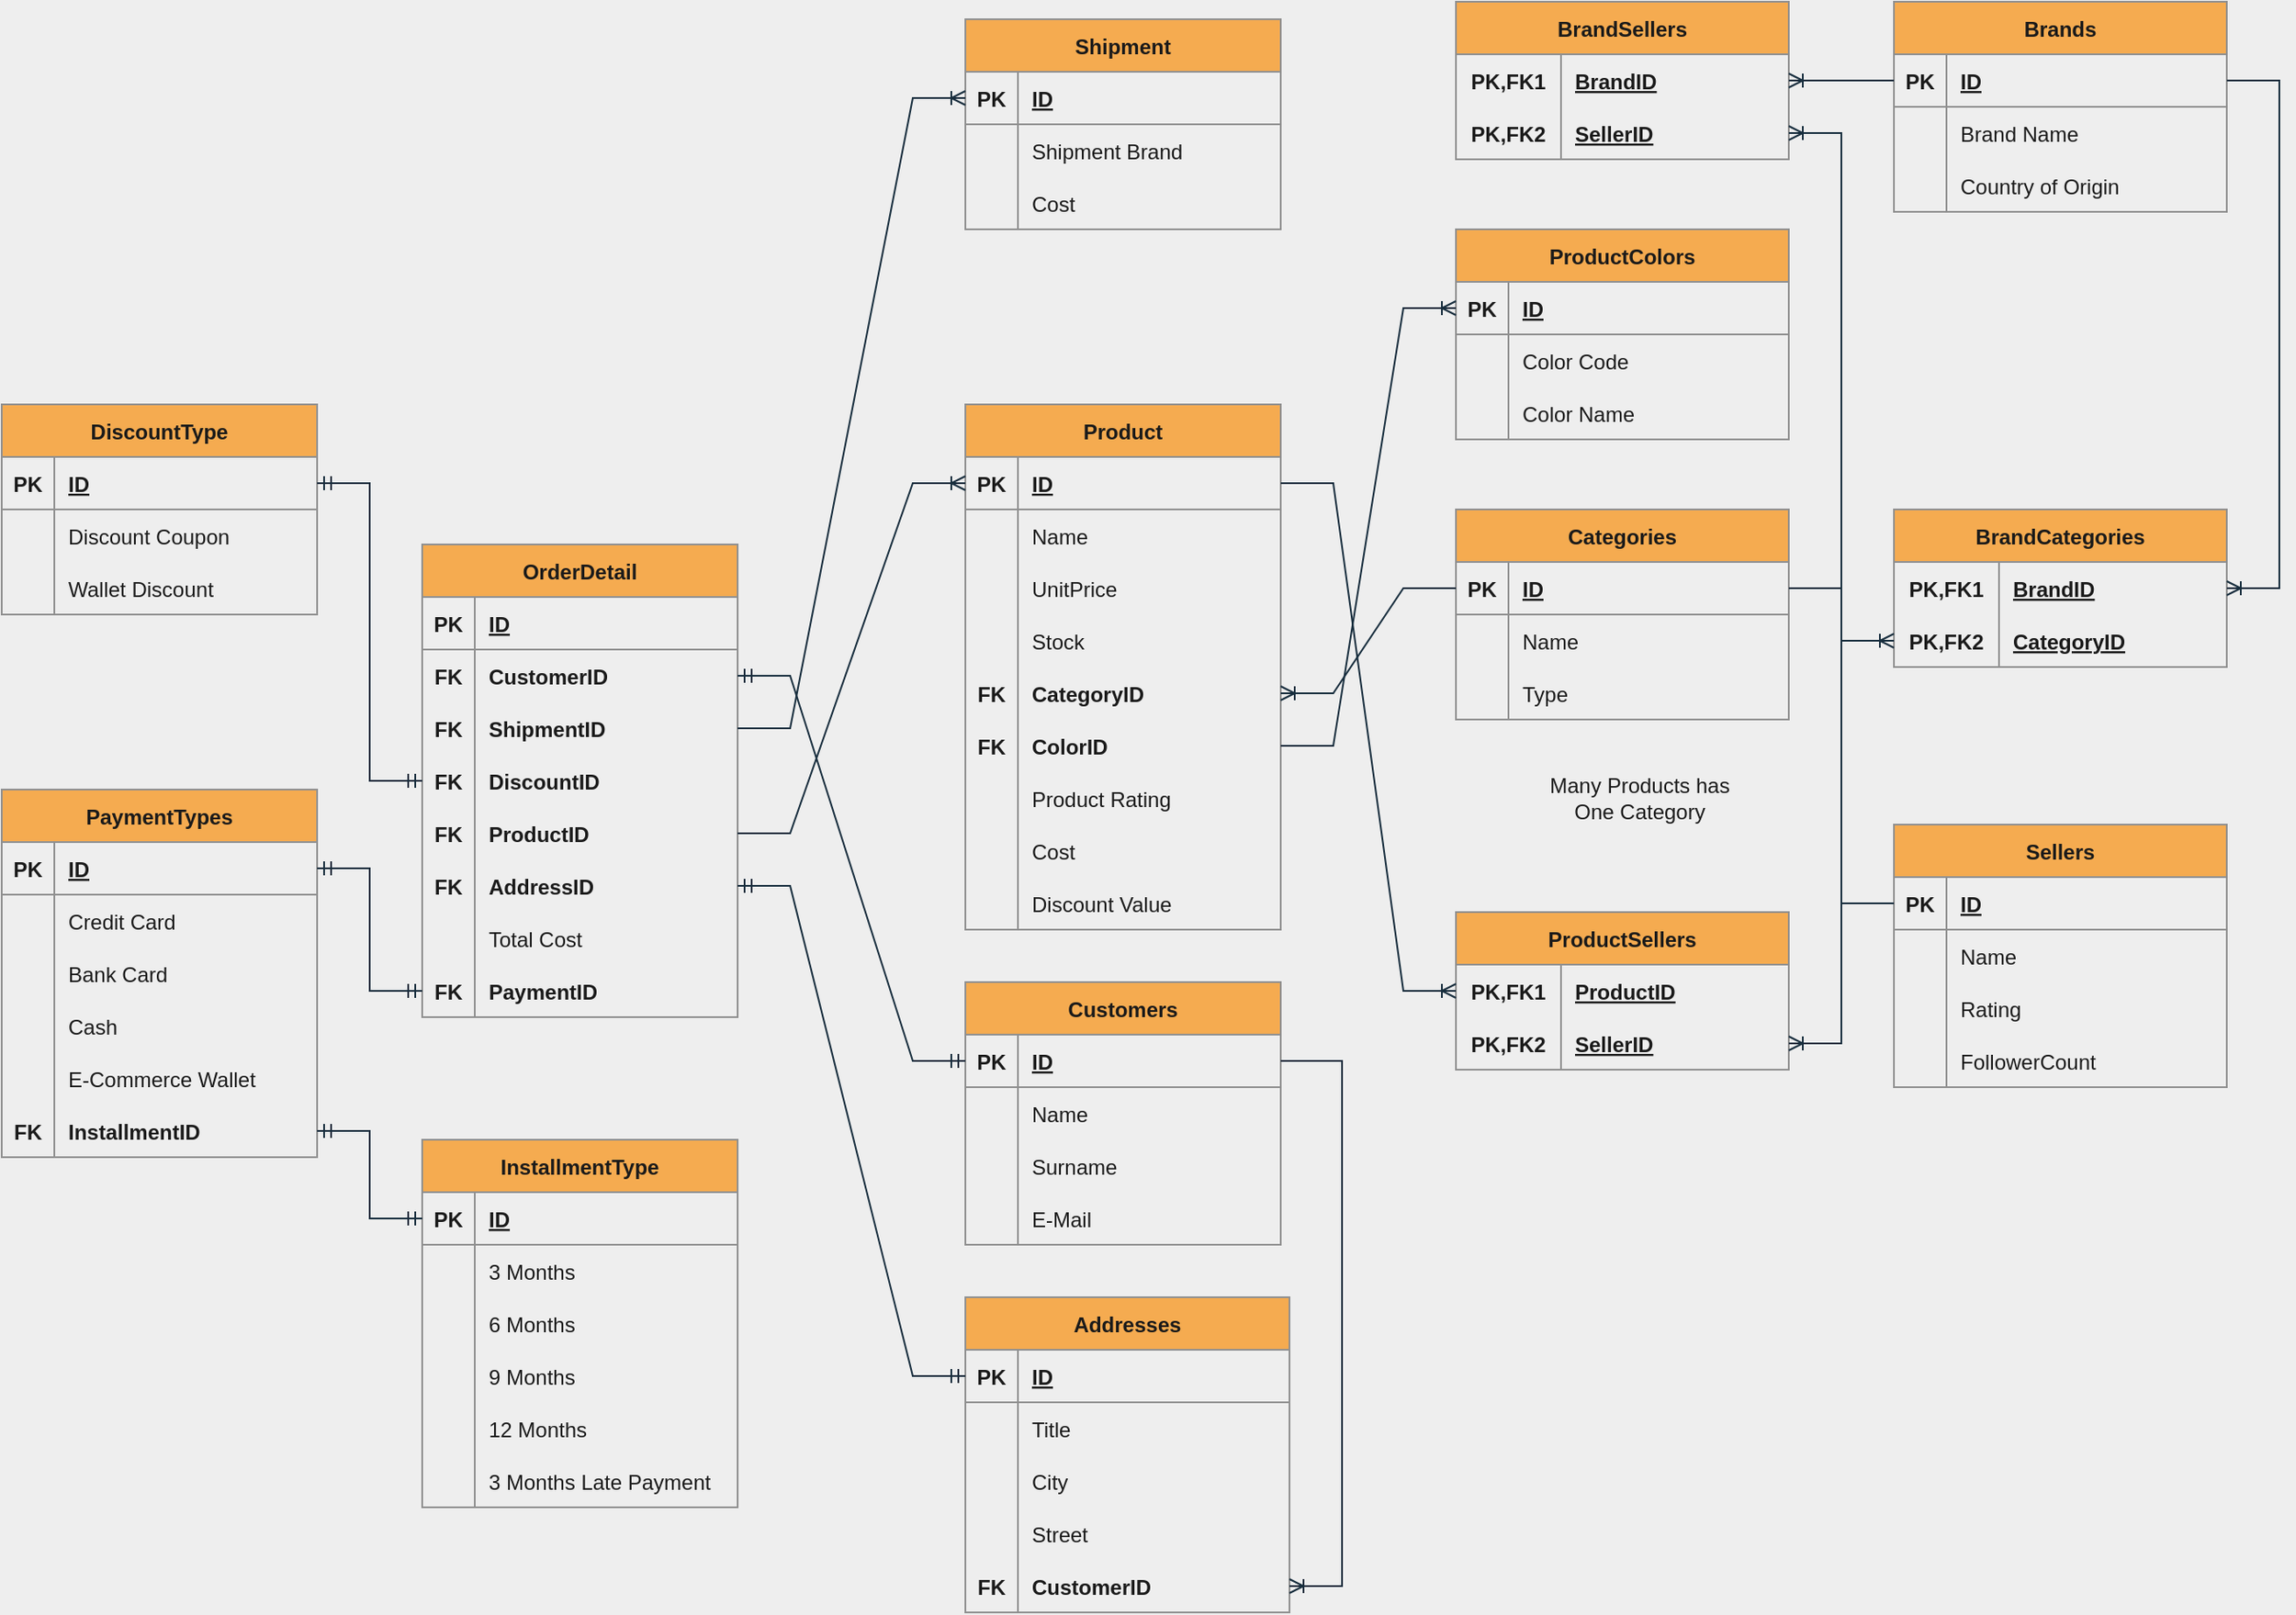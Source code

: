<mxfile version="20.5.3" type="github">
  <diagram id="C5RBs43oDa-KdzZeNtuy" name="Page-1">
    <mxGraphModel dx="2012" dy="1804" grid="1" gridSize="10" guides="1" tooltips="1" connect="1" arrows="1" fold="1" page="1" pageScale="1" pageWidth="827" pageHeight="1169" background="#EEEEEE" math="0" shadow="0">
      <root>
        <mxCell id="WIyWlLk6GJQsqaUBKTNV-0" />
        <mxCell id="WIyWlLk6GJQsqaUBKTNV-1" parent="WIyWlLk6GJQsqaUBKTNV-0" />
        <mxCell id="AmDUxSEyeMDwi5L1zRIT-4" value="Product" style="shape=table;startSize=30;container=1;collapsible=1;childLayout=tableLayout;fixedRows=1;rowLines=0;fontStyle=1;align=center;resizeLast=1;fillColor=#F5AB50;strokeColor=#909090;fontColor=#1A1A1A;" vertex="1" parent="WIyWlLk6GJQsqaUBKTNV-1">
          <mxGeometry x="60" y="20" width="180" height="300" as="geometry">
            <mxRectangle x="60" y="80" width="90" height="30" as="alternateBounds" />
          </mxGeometry>
        </mxCell>
        <mxCell id="AmDUxSEyeMDwi5L1zRIT-5" value="" style="shape=tableRow;horizontal=0;startSize=0;swimlaneHead=0;swimlaneBody=0;fillColor=none;collapsible=0;dropTarget=0;points=[[0,0.5],[1,0.5]];portConstraint=eastwest;top=0;left=0;right=0;bottom=1;strokeColor=#909090;fontColor=#1A1A1A;" vertex="1" parent="AmDUxSEyeMDwi5L1zRIT-4">
          <mxGeometry y="30" width="180" height="30" as="geometry" />
        </mxCell>
        <mxCell id="AmDUxSEyeMDwi5L1zRIT-6" value="PK" style="shape=partialRectangle;connectable=0;fillColor=none;top=0;left=0;bottom=0;right=0;fontStyle=1;overflow=hidden;strokeColor=#909090;fontColor=#1A1A1A;" vertex="1" parent="AmDUxSEyeMDwi5L1zRIT-5">
          <mxGeometry width="30" height="30" as="geometry">
            <mxRectangle width="30" height="30" as="alternateBounds" />
          </mxGeometry>
        </mxCell>
        <mxCell id="AmDUxSEyeMDwi5L1zRIT-7" value="ID" style="shape=partialRectangle;connectable=0;fillColor=none;top=0;left=0;bottom=0;right=0;align=left;spacingLeft=6;fontStyle=5;overflow=hidden;strokeColor=#909090;fontColor=#1A1A1A;" vertex="1" parent="AmDUxSEyeMDwi5L1zRIT-5">
          <mxGeometry x="30" width="150" height="30" as="geometry">
            <mxRectangle width="150" height="30" as="alternateBounds" />
          </mxGeometry>
        </mxCell>
        <mxCell id="AmDUxSEyeMDwi5L1zRIT-8" value="" style="shape=tableRow;horizontal=0;startSize=0;swimlaneHead=0;swimlaneBody=0;fillColor=none;collapsible=0;dropTarget=0;points=[[0,0.5],[1,0.5]];portConstraint=eastwest;top=0;left=0;right=0;bottom=0;strokeColor=#909090;fontColor=#1A1A1A;" vertex="1" parent="AmDUxSEyeMDwi5L1zRIT-4">
          <mxGeometry y="60" width="180" height="30" as="geometry" />
        </mxCell>
        <mxCell id="AmDUxSEyeMDwi5L1zRIT-9" value="" style="shape=partialRectangle;connectable=0;fillColor=none;top=0;left=0;bottom=0;right=0;editable=1;overflow=hidden;strokeColor=#909090;fontColor=#1A1A1A;" vertex="1" parent="AmDUxSEyeMDwi5L1zRIT-8">
          <mxGeometry width="30" height="30" as="geometry">
            <mxRectangle width="30" height="30" as="alternateBounds" />
          </mxGeometry>
        </mxCell>
        <mxCell id="AmDUxSEyeMDwi5L1zRIT-10" value="Name" style="shape=partialRectangle;connectable=0;fillColor=none;top=0;left=0;bottom=0;right=0;align=left;spacingLeft=6;overflow=hidden;strokeColor=#909090;fontColor=#1A1A1A;" vertex="1" parent="AmDUxSEyeMDwi5L1zRIT-8">
          <mxGeometry x="30" width="150" height="30" as="geometry">
            <mxRectangle width="150" height="30" as="alternateBounds" />
          </mxGeometry>
        </mxCell>
        <mxCell id="AmDUxSEyeMDwi5L1zRIT-11" value="" style="shape=tableRow;horizontal=0;startSize=0;swimlaneHead=0;swimlaneBody=0;fillColor=none;collapsible=0;dropTarget=0;points=[[0,0.5],[1,0.5]];portConstraint=eastwest;top=0;left=0;right=0;bottom=0;strokeColor=#909090;fontColor=#1A1A1A;" vertex="1" parent="AmDUxSEyeMDwi5L1zRIT-4">
          <mxGeometry y="90" width="180" height="30" as="geometry" />
        </mxCell>
        <mxCell id="AmDUxSEyeMDwi5L1zRIT-12" value="" style="shape=partialRectangle;connectable=0;fillColor=none;top=0;left=0;bottom=0;right=0;editable=1;overflow=hidden;strokeColor=#909090;fontColor=#1A1A1A;" vertex="1" parent="AmDUxSEyeMDwi5L1zRIT-11">
          <mxGeometry width="30" height="30" as="geometry">
            <mxRectangle width="30" height="30" as="alternateBounds" />
          </mxGeometry>
        </mxCell>
        <mxCell id="AmDUxSEyeMDwi5L1zRIT-13" value="UnitPrice" style="shape=partialRectangle;connectable=0;fillColor=none;top=0;left=0;bottom=0;right=0;align=left;spacingLeft=6;overflow=hidden;strokeColor=#909090;fontColor=#1A1A1A;" vertex="1" parent="AmDUxSEyeMDwi5L1zRIT-11">
          <mxGeometry x="30" width="150" height="30" as="geometry">
            <mxRectangle width="150" height="30" as="alternateBounds" />
          </mxGeometry>
        </mxCell>
        <mxCell id="AmDUxSEyeMDwi5L1zRIT-14" value="" style="shape=tableRow;horizontal=0;startSize=0;swimlaneHead=0;swimlaneBody=0;fillColor=none;collapsible=0;dropTarget=0;points=[[0,0.5],[1,0.5]];portConstraint=eastwest;top=0;left=0;right=0;bottom=0;strokeColor=#909090;fontColor=#1A1A1A;" vertex="1" parent="AmDUxSEyeMDwi5L1zRIT-4">
          <mxGeometry y="120" width="180" height="30" as="geometry" />
        </mxCell>
        <mxCell id="AmDUxSEyeMDwi5L1zRIT-15" value="" style="shape=partialRectangle;connectable=0;fillColor=none;top=0;left=0;bottom=0;right=0;editable=1;overflow=hidden;strokeColor=#909090;fontColor=#1A1A1A;" vertex="1" parent="AmDUxSEyeMDwi5L1zRIT-14">
          <mxGeometry width="30" height="30" as="geometry">
            <mxRectangle width="30" height="30" as="alternateBounds" />
          </mxGeometry>
        </mxCell>
        <mxCell id="AmDUxSEyeMDwi5L1zRIT-16" value="Stock" style="shape=partialRectangle;connectable=0;fillColor=none;top=0;left=0;bottom=0;right=0;align=left;spacingLeft=6;overflow=hidden;strokeColor=#909090;fontColor=#1A1A1A;" vertex="1" parent="AmDUxSEyeMDwi5L1zRIT-14">
          <mxGeometry x="30" width="150" height="30" as="geometry">
            <mxRectangle width="150" height="30" as="alternateBounds" />
          </mxGeometry>
        </mxCell>
        <mxCell id="AmDUxSEyeMDwi5L1zRIT-32" value="" style="shape=tableRow;horizontal=0;startSize=0;swimlaneHead=0;swimlaneBody=0;fillColor=none;collapsible=0;dropTarget=0;points=[[0,0.5],[1,0.5]];portConstraint=eastwest;top=0;left=0;right=0;bottom=0;strokeColor=#909090;fontColor=#1A1A1A;" vertex="1" parent="AmDUxSEyeMDwi5L1zRIT-4">
          <mxGeometry y="150" width="180" height="30" as="geometry" />
        </mxCell>
        <mxCell id="AmDUxSEyeMDwi5L1zRIT-33" value="FK" style="shape=partialRectangle;connectable=0;fillColor=none;top=0;left=0;bottom=0;right=0;editable=1;overflow=hidden;fontStyle=1;strokeColor=#909090;fontColor=#1A1A1A;" vertex="1" parent="AmDUxSEyeMDwi5L1zRIT-32">
          <mxGeometry width="30" height="30" as="geometry">
            <mxRectangle width="30" height="30" as="alternateBounds" />
          </mxGeometry>
        </mxCell>
        <mxCell id="AmDUxSEyeMDwi5L1zRIT-34" value="CategoryID" style="shape=partialRectangle;connectable=0;fillColor=none;top=0;left=0;bottom=0;right=0;align=left;spacingLeft=6;overflow=hidden;fontStyle=1;strokeColor=#909090;fontColor=#1A1A1A;" vertex="1" parent="AmDUxSEyeMDwi5L1zRIT-32">
          <mxGeometry x="30" width="150" height="30" as="geometry">
            <mxRectangle width="150" height="30" as="alternateBounds" />
          </mxGeometry>
        </mxCell>
        <mxCell id="AmDUxSEyeMDwi5L1zRIT-135" value="" style="shape=tableRow;horizontal=0;startSize=0;swimlaneHead=0;swimlaneBody=0;fillColor=none;collapsible=0;dropTarget=0;points=[[0,0.5],[1,0.5]];portConstraint=eastwest;top=0;left=0;right=0;bottom=0;strokeColor=#909090;fontColor=#1A1A1A;" vertex="1" parent="AmDUxSEyeMDwi5L1zRIT-4">
          <mxGeometry y="180" width="180" height="30" as="geometry" />
        </mxCell>
        <mxCell id="AmDUxSEyeMDwi5L1zRIT-136" value="FK" style="shape=partialRectangle;connectable=0;fillColor=none;top=0;left=0;bottom=0;right=0;editable=1;overflow=hidden;fontStyle=1;strokeColor=#909090;fontColor=#1A1A1A;" vertex="1" parent="AmDUxSEyeMDwi5L1zRIT-135">
          <mxGeometry width="30" height="30" as="geometry">
            <mxRectangle width="30" height="30" as="alternateBounds" />
          </mxGeometry>
        </mxCell>
        <mxCell id="AmDUxSEyeMDwi5L1zRIT-137" value="ColorID" style="shape=partialRectangle;connectable=0;fillColor=none;top=0;left=0;bottom=0;right=0;align=left;spacingLeft=6;overflow=hidden;fontStyle=1;strokeColor=#909090;fontColor=#1A1A1A;" vertex="1" parent="AmDUxSEyeMDwi5L1zRIT-135">
          <mxGeometry x="30" width="150" height="30" as="geometry">
            <mxRectangle width="150" height="30" as="alternateBounds" />
          </mxGeometry>
        </mxCell>
        <mxCell id="AmDUxSEyeMDwi5L1zRIT-189" value="" style="shape=tableRow;horizontal=0;startSize=0;swimlaneHead=0;swimlaneBody=0;fillColor=none;collapsible=0;dropTarget=0;points=[[0,0.5],[1,0.5]];portConstraint=eastwest;top=0;left=0;right=0;bottom=0;strokeColor=#909090;fontColor=#1A1A1A;" vertex="1" parent="AmDUxSEyeMDwi5L1zRIT-4">
          <mxGeometry y="210" width="180" height="30" as="geometry" />
        </mxCell>
        <mxCell id="AmDUxSEyeMDwi5L1zRIT-190" value="" style="shape=partialRectangle;connectable=0;fillColor=none;top=0;left=0;bottom=0;right=0;editable=1;overflow=hidden;strokeColor=#909090;fontColor=#1A1A1A;" vertex="1" parent="AmDUxSEyeMDwi5L1zRIT-189">
          <mxGeometry width="30" height="30" as="geometry">
            <mxRectangle width="30" height="30" as="alternateBounds" />
          </mxGeometry>
        </mxCell>
        <mxCell id="AmDUxSEyeMDwi5L1zRIT-191" value="Product Rating" style="shape=partialRectangle;connectable=0;fillColor=none;top=0;left=0;bottom=0;right=0;align=left;spacingLeft=6;overflow=hidden;strokeColor=#909090;fontColor=#1A1A1A;" vertex="1" parent="AmDUxSEyeMDwi5L1zRIT-189">
          <mxGeometry x="30" width="150" height="30" as="geometry">
            <mxRectangle width="150" height="30" as="alternateBounds" />
          </mxGeometry>
        </mxCell>
        <mxCell id="AmDUxSEyeMDwi5L1zRIT-262" value="" style="shape=tableRow;horizontal=0;startSize=0;swimlaneHead=0;swimlaneBody=0;fillColor=none;collapsible=0;dropTarget=0;points=[[0,0.5],[1,0.5]];portConstraint=eastwest;top=0;left=0;right=0;bottom=0;strokeColor=#909090;fontColor=#1A1A1A;" vertex="1" parent="AmDUxSEyeMDwi5L1zRIT-4">
          <mxGeometry y="240" width="180" height="30" as="geometry" />
        </mxCell>
        <mxCell id="AmDUxSEyeMDwi5L1zRIT-263" value="" style="shape=partialRectangle;connectable=0;fillColor=none;top=0;left=0;bottom=0;right=0;editable=1;overflow=hidden;strokeColor=#909090;fontColor=#1A1A1A;" vertex="1" parent="AmDUxSEyeMDwi5L1zRIT-262">
          <mxGeometry width="30" height="30" as="geometry">
            <mxRectangle width="30" height="30" as="alternateBounds" />
          </mxGeometry>
        </mxCell>
        <mxCell id="AmDUxSEyeMDwi5L1zRIT-264" value="Cost" style="shape=partialRectangle;connectable=0;fillColor=none;top=0;left=0;bottom=0;right=0;align=left;spacingLeft=6;overflow=hidden;strokeColor=#909090;fontColor=#1A1A1A;" vertex="1" parent="AmDUxSEyeMDwi5L1zRIT-262">
          <mxGeometry x="30" width="150" height="30" as="geometry">
            <mxRectangle width="150" height="30" as="alternateBounds" />
          </mxGeometry>
        </mxCell>
        <mxCell id="AmDUxSEyeMDwi5L1zRIT-299" value="" style="shape=tableRow;horizontal=0;startSize=0;swimlaneHead=0;swimlaneBody=0;fillColor=none;collapsible=0;dropTarget=0;points=[[0,0.5],[1,0.5]];portConstraint=eastwest;top=0;left=0;right=0;bottom=0;strokeColor=#909090;fontColor=#1A1A1A;" vertex="1" parent="AmDUxSEyeMDwi5L1zRIT-4">
          <mxGeometry y="270" width="180" height="30" as="geometry" />
        </mxCell>
        <mxCell id="AmDUxSEyeMDwi5L1zRIT-300" value="" style="shape=partialRectangle;connectable=0;fillColor=none;top=0;left=0;bottom=0;right=0;editable=1;overflow=hidden;strokeColor=#909090;fontColor=#1A1A1A;" vertex="1" parent="AmDUxSEyeMDwi5L1zRIT-299">
          <mxGeometry width="30" height="30" as="geometry">
            <mxRectangle width="30" height="30" as="alternateBounds" />
          </mxGeometry>
        </mxCell>
        <mxCell id="AmDUxSEyeMDwi5L1zRIT-301" value="Discount Value" style="shape=partialRectangle;connectable=0;fillColor=none;top=0;left=0;bottom=0;right=0;align=left;spacingLeft=6;overflow=hidden;strokeColor=#909090;fontColor=#1A1A1A;" vertex="1" parent="AmDUxSEyeMDwi5L1zRIT-299">
          <mxGeometry x="30" width="150" height="30" as="geometry">
            <mxRectangle width="150" height="30" as="alternateBounds" />
          </mxGeometry>
        </mxCell>
        <mxCell id="AmDUxSEyeMDwi5L1zRIT-17" value="Categories" style="shape=table;startSize=30;container=1;collapsible=1;childLayout=tableLayout;fixedRows=1;rowLines=0;fontStyle=1;align=center;resizeLast=1;fillColor=#F5AB50;strokeColor=#909090;fontColor=#1A1A1A;" vertex="1" parent="WIyWlLk6GJQsqaUBKTNV-1">
          <mxGeometry x="340" y="80" width="190" height="120" as="geometry">
            <mxRectangle x="360" y="80" width="100" height="30" as="alternateBounds" />
          </mxGeometry>
        </mxCell>
        <mxCell id="AmDUxSEyeMDwi5L1zRIT-18" value="" style="shape=tableRow;horizontal=0;startSize=0;swimlaneHead=0;swimlaneBody=0;fillColor=none;collapsible=0;dropTarget=0;points=[[0,0.5],[1,0.5]];portConstraint=eastwest;top=0;left=0;right=0;bottom=1;strokeColor=#909090;fontColor=#1A1A1A;" vertex="1" parent="AmDUxSEyeMDwi5L1zRIT-17">
          <mxGeometry y="30" width="190" height="30" as="geometry" />
        </mxCell>
        <mxCell id="AmDUxSEyeMDwi5L1zRIT-19" value="PK" style="shape=partialRectangle;connectable=0;fillColor=none;top=0;left=0;bottom=0;right=0;fontStyle=1;overflow=hidden;strokeColor=#909090;fontColor=#1A1A1A;" vertex="1" parent="AmDUxSEyeMDwi5L1zRIT-18">
          <mxGeometry width="30" height="30" as="geometry">
            <mxRectangle width="30" height="30" as="alternateBounds" />
          </mxGeometry>
        </mxCell>
        <mxCell id="AmDUxSEyeMDwi5L1zRIT-20" value="ID" style="shape=partialRectangle;connectable=0;fillColor=none;top=0;left=0;bottom=0;right=0;align=left;spacingLeft=6;fontStyle=5;overflow=hidden;strokeColor=#909090;fontColor=#1A1A1A;" vertex="1" parent="AmDUxSEyeMDwi5L1zRIT-18">
          <mxGeometry x="30" width="160" height="30" as="geometry">
            <mxRectangle width="160" height="30" as="alternateBounds" />
          </mxGeometry>
        </mxCell>
        <mxCell id="AmDUxSEyeMDwi5L1zRIT-21" value="" style="shape=tableRow;horizontal=0;startSize=0;swimlaneHead=0;swimlaneBody=0;fillColor=none;collapsible=0;dropTarget=0;points=[[0,0.5],[1,0.5]];portConstraint=eastwest;top=0;left=0;right=0;bottom=0;strokeColor=#909090;fontColor=#1A1A1A;" vertex="1" parent="AmDUxSEyeMDwi5L1zRIT-17">
          <mxGeometry y="60" width="190" height="30" as="geometry" />
        </mxCell>
        <mxCell id="AmDUxSEyeMDwi5L1zRIT-22" value="" style="shape=partialRectangle;connectable=0;fillColor=none;top=0;left=0;bottom=0;right=0;editable=1;overflow=hidden;strokeColor=#909090;fontColor=#1A1A1A;" vertex="1" parent="AmDUxSEyeMDwi5L1zRIT-21">
          <mxGeometry width="30" height="30" as="geometry">
            <mxRectangle width="30" height="30" as="alternateBounds" />
          </mxGeometry>
        </mxCell>
        <mxCell id="AmDUxSEyeMDwi5L1zRIT-23" value="Name" style="shape=partialRectangle;connectable=0;fillColor=none;top=0;left=0;bottom=0;right=0;align=left;spacingLeft=6;overflow=hidden;strokeColor=#909090;fontColor=#1A1A1A;" vertex="1" parent="AmDUxSEyeMDwi5L1zRIT-21">
          <mxGeometry x="30" width="160" height="30" as="geometry">
            <mxRectangle width="160" height="30" as="alternateBounds" />
          </mxGeometry>
        </mxCell>
        <mxCell id="AmDUxSEyeMDwi5L1zRIT-24" value="" style="shape=tableRow;horizontal=0;startSize=0;swimlaneHead=0;swimlaneBody=0;fillColor=none;collapsible=0;dropTarget=0;points=[[0,0.5],[1,0.5]];portConstraint=eastwest;top=0;left=0;right=0;bottom=0;strokeColor=#909090;fontColor=#1A1A1A;" vertex="1" parent="AmDUxSEyeMDwi5L1zRIT-17">
          <mxGeometry y="90" width="190" height="30" as="geometry" />
        </mxCell>
        <mxCell id="AmDUxSEyeMDwi5L1zRIT-25" value="" style="shape=partialRectangle;connectable=0;fillColor=none;top=0;left=0;bottom=0;right=0;editable=1;overflow=hidden;strokeColor=#909090;fontColor=#1A1A1A;" vertex="1" parent="AmDUxSEyeMDwi5L1zRIT-24">
          <mxGeometry width="30" height="30" as="geometry">
            <mxRectangle width="30" height="30" as="alternateBounds" />
          </mxGeometry>
        </mxCell>
        <mxCell id="AmDUxSEyeMDwi5L1zRIT-26" value="Type" style="shape=partialRectangle;connectable=0;fillColor=none;top=0;left=0;bottom=0;right=0;align=left;spacingLeft=6;overflow=hidden;strokeColor=#909090;fontColor=#1A1A1A;" vertex="1" parent="AmDUxSEyeMDwi5L1zRIT-24">
          <mxGeometry x="30" width="160" height="30" as="geometry">
            <mxRectangle width="160" height="30" as="alternateBounds" />
          </mxGeometry>
        </mxCell>
        <mxCell id="AmDUxSEyeMDwi5L1zRIT-31" value="" style="edgeStyle=entityRelationEdgeStyle;fontSize=12;html=1;endArrow=ERoneToMany;rounded=0;entryX=1;entryY=0.5;entryDx=0;entryDy=0;exitX=0;exitY=0.5;exitDx=0;exitDy=0;labelBackgroundColor=#EEEEEE;strokeColor=#182E3E;fontColor=#1A1A1A;" edge="1" parent="WIyWlLk6GJQsqaUBKTNV-1" source="AmDUxSEyeMDwi5L1zRIT-18" target="AmDUxSEyeMDwi5L1zRIT-32">
          <mxGeometry width="100" height="100" relative="1" as="geometry">
            <mxPoint x="320" y="280" as="sourcePoint" />
            <mxPoint x="350" y="150" as="targetPoint" />
          </mxGeometry>
        </mxCell>
        <mxCell id="AmDUxSEyeMDwi5L1zRIT-35" value="Customers" style="shape=table;startSize=30;container=1;collapsible=1;childLayout=tableLayout;fixedRows=1;rowLines=0;fontStyle=1;align=center;resizeLast=1;fillColor=#F5AB50;strokeColor=#909090;fontColor=#1A1A1A;" vertex="1" parent="WIyWlLk6GJQsqaUBKTNV-1">
          <mxGeometry x="60" y="350" width="180" height="150" as="geometry">
            <mxRectangle x="360" y="80" width="100" height="30" as="alternateBounds" />
          </mxGeometry>
        </mxCell>
        <mxCell id="AmDUxSEyeMDwi5L1zRIT-36" value="" style="shape=tableRow;horizontal=0;startSize=0;swimlaneHead=0;swimlaneBody=0;fillColor=none;collapsible=0;dropTarget=0;points=[[0,0.5],[1,0.5]];portConstraint=eastwest;top=0;left=0;right=0;bottom=1;strokeColor=#909090;fontColor=#1A1A1A;" vertex="1" parent="AmDUxSEyeMDwi5L1zRIT-35">
          <mxGeometry y="30" width="180" height="30" as="geometry" />
        </mxCell>
        <mxCell id="AmDUxSEyeMDwi5L1zRIT-37" value="PK" style="shape=partialRectangle;connectable=0;fillColor=none;top=0;left=0;bottom=0;right=0;fontStyle=1;overflow=hidden;strokeColor=#909090;fontColor=#1A1A1A;" vertex="1" parent="AmDUxSEyeMDwi5L1zRIT-36">
          <mxGeometry width="30" height="30" as="geometry">
            <mxRectangle width="30" height="30" as="alternateBounds" />
          </mxGeometry>
        </mxCell>
        <mxCell id="AmDUxSEyeMDwi5L1zRIT-38" value="ID" style="shape=partialRectangle;connectable=0;fillColor=none;top=0;left=0;bottom=0;right=0;align=left;spacingLeft=6;fontStyle=5;overflow=hidden;strokeColor=#909090;fontColor=#1A1A1A;" vertex="1" parent="AmDUxSEyeMDwi5L1zRIT-36">
          <mxGeometry x="30" width="150" height="30" as="geometry">
            <mxRectangle width="150" height="30" as="alternateBounds" />
          </mxGeometry>
        </mxCell>
        <mxCell id="AmDUxSEyeMDwi5L1zRIT-39" value="" style="shape=tableRow;horizontal=0;startSize=0;swimlaneHead=0;swimlaneBody=0;fillColor=none;collapsible=0;dropTarget=0;points=[[0,0.5],[1,0.5]];portConstraint=eastwest;top=0;left=0;right=0;bottom=0;strokeColor=#909090;fontColor=#1A1A1A;" vertex="1" parent="AmDUxSEyeMDwi5L1zRIT-35">
          <mxGeometry y="60" width="180" height="30" as="geometry" />
        </mxCell>
        <mxCell id="AmDUxSEyeMDwi5L1zRIT-40" value="" style="shape=partialRectangle;connectable=0;fillColor=none;top=0;left=0;bottom=0;right=0;editable=1;overflow=hidden;strokeColor=#909090;fontColor=#1A1A1A;" vertex="1" parent="AmDUxSEyeMDwi5L1zRIT-39">
          <mxGeometry width="30" height="30" as="geometry">
            <mxRectangle width="30" height="30" as="alternateBounds" />
          </mxGeometry>
        </mxCell>
        <mxCell id="AmDUxSEyeMDwi5L1zRIT-41" value="Name" style="shape=partialRectangle;connectable=0;fillColor=none;top=0;left=0;bottom=0;right=0;align=left;spacingLeft=6;overflow=hidden;strokeColor=#909090;fontColor=#1A1A1A;" vertex="1" parent="AmDUxSEyeMDwi5L1zRIT-39">
          <mxGeometry x="30" width="150" height="30" as="geometry">
            <mxRectangle width="150" height="30" as="alternateBounds" />
          </mxGeometry>
        </mxCell>
        <mxCell id="AmDUxSEyeMDwi5L1zRIT-42" value="" style="shape=tableRow;horizontal=0;startSize=0;swimlaneHead=0;swimlaneBody=0;fillColor=none;collapsible=0;dropTarget=0;points=[[0,0.5],[1,0.5]];portConstraint=eastwest;top=0;left=0;right=0;bottom=0;strokeColor=#909090;fontColor=#1A1A1A;" vertex="1" parent="AmDUxSEyeMDwi5L1zRIT-35">
          <mxGeometry y="90" width="180" height="30" as="geometry" />
        </mxCell>
        <mxCell id="AmDUxSEyeMDwi5L1zRIT-43" value="" style="shape=partialRectangle;connectable=0;fillColor=none;top=0;left=0;bottom=0;right=0;editable=1;overflow=hidden;strokeColor=#909090;fontColor=#1A1A1A;" vertex="1" parent="AmDUxSEyeMDwi5L1zRIT-42">
          <mxGeometry width="30" height="30" as="geometry">
            <mxRectangle width="30" height="30" as="alternateBounds" />
          </mxGeometry>
        </mxCell>
        <mxCell id="AmDUxSEyeMDwi5L1zRIT-44" value="Surname" style="shape=partialRectangle;connectable=0;fillColor=none;top=0;left=0;bottom=0;right=0;align=left;spacingLeft=6;overflow=hidden;strokeColor=#909090;fontColor=#1A1A1A;" vertex="1" parent="AmDUxSEyeMDwi5L1zRIT-42">
          <mxGeometry x="30" width="150" height="30" as="geometry">
            <mxRectangle width="150" height="30" as="alternateBounds" />
          </mxGeometry>
        </mxCell>
        <mxCell id="AmDUxSEyeMDwi5L1zRIT-55" value="" style="shape=tableRow;horizontal=0;startSize=0;swimlaneHead=0;swimlaneBody=0;fillColor=none;collapsible=0;dropTarget=0;points=[[0,0.5],[1,0.5]];portConstraint=eastwest;top=0;left=0;right=0;bottom=0;strokeColor=#909090;fontColor=#1A1A1A;" vertex="1" parent="AmDUxSEyeMDwi5L1zRIT-35">
          <mxGeometry y="120" width="180" height="30" as="geometry" />
        </mxCell>
        <mxCell id="AmDUxSEyeMDwi5L1zRIT-56" value="" style="shape=partialRectangle;connectable=0;fillColor=none;top=0;left=0;bottom=0;right=0;editable=1;overflow=hidden;strokeColor=#909090;fontColor=#1A1A1A;" vertex="1" parent="AmDUxSEyeMDwi5L1zRIT-55">
          <mxGeometry width="30" height="30" as="geometry">
            <mxRectangle width="30" height="30" as="alternateBounds" />
          </mxGeometry>
        </mxCell>
        <mxCell id="AmDUxSEyeMDwi5L1zRIT-57" value="E-Mail" style="shape=partialRectangle;connectable=0;fillColor=none;top=0;left=0;bottom=0;right=0;align=left;spacingLeft=6;overflow=hidden;strokeColor=#909090;fontColor=#1A1A1A;" vertex="1" parent="AmDUxSEyeMDwi5L1zRIT-55">
          <mxGeometry x="30" width="150" height="30" as="geometry">
            <mxRectangle width="150" height="30" as="alternateBounds" />
          </mxGeometry>
        </mxCell>
        <mxCell id="AmDUxSEyeMDwi5L1zRIT-45" value="Addresses" style="shape=table;startSize=30;container=1;collapsible=1;childLayout=tableLayout;fixedRows=1;rowLines=0;fontStyle=1;align=center;resizeLast=1;fillColor=#F5AB50;strokeColor=#909090;fontColor=#1A1A1A;" vertex="1" parent="WIyWlLk6GJQsqaUBKTNV-1">
          <mxGeometry x="60" y="530" width="185" height="180" as="geometry">
            <mxRectangle x="360" y="80" width="100" height="30" as="alternateBounds" />
          </mxGeometry>
        </mxCell>
        <mxCell id="AmDUxSEyeMDwi5L1zRIT-46" value="" style="shape=tableRow;horizontal=0;startSize=0;swimlaneHead=0;swimlaneBody=0;fillColor=none;collapsible=0;dropTarget=0;points=[[0,0.5],[1,0.5]];portConstraint=eastwest;top=0;left=0;right=0;bottom=1;strokeColor=#909090;fontColor=#1A1A1A;" vertex="1" parent="AmDUxSEyeMDwi5L1zRIT-45">
          <mxGeometry y="30" width="185" height="30" as="geometry" />
        </mxCell>
        <mxCell id="AmDUxSEyeMDwi5L1zRIT-47" value="PK" style="shape=partialRectangle;connectable=0;fillColor=none;top=0;left=0;bottom=0;right=0;fontStyle=1;overflow=hidden;strokeColor=#909090;fontColor=#1A1A1A;" vertex="1" parent="AmDUxSEyeMDwi5L1zRIT-46">
          <mxGeometry width="30" height="30" as="geometry">
            <mxRectangle width="30" height="30" as="alternateBounds" />
          </mxGeometry>
        </mxCell>
        <mxCell id="AmDUxSEyeMDwi5L1zRIT-48" value="ID" style="shape=partialRectangle;connectable=0;fillColor=none;top=0;left=0;bottom=0;right=0;align=left;spacingLeft=6;fontStyle=5;overflow=hidden;strokeColor=#909090;fontColor=#1A1A1A;" vertex="1" parent="AmDUxSEyeMDwi5L1zRIT-46">
          <mxGeometry x="30" width="155" height="30" as="geometry">
            <mxRectangle width="155" height="30" as="alternateBounds" />
          </mxGeometry>
        </mxCell>
        <mxCell id="AmDUxSEyeMDwi5L1zRIT-49" value="" style="shape=tableRow;horizontal=0;startSize=0;swimlaneHead=0;swimlaneBody=0;fillColor=none;collapsible=0;dropTarget=0;points=[[0,0.5],[1,0.5]];portConstraint=eastwest;top=0;left=0;right=0;bottom=0;strokeColor=#909090;fontColor=#1A1A1A;" vertex="1" parent="AmDUxSEyeMDwi5L1zRIT-45">
          <mxGeometry y="60" width="185" height="30" as="geometry" />
        </mxCell>
        <mxCell id="AmDUxSEyeMDwi5L1zRIT-50" value="" style="shape=partialRectangle;connectable=0;fillColor=none;top=0;left=0;bottom=0;right=0;editable=1;overflow=hidden;strokeColor=#909090;fontColor=#1A1A1A;" vertex="1" parent="AmDUxSEyeMDwi5L1zRIT-49">
          <mxGeometry width="30" height="30" as="geometry">
            <mxRectangle width="30" height="30" as="alternateBounds" />
          </mxGeometry>
        </mxCell>
        <mxCell id="AmDUxSEyeMDwi5L1zRIT-51" value="Title" style="shape=partialRectangle;connectable=0;fillColor=none;top=0;left=0;bottom=0;right=0;align=left;spacingLeft=6;overflow=hidden;strokeColor=#909090;fontColor=#1A1A1A;" vertex="1" parent="AmDUxSEyeMDwi5L1zRIT-49">
          <mxGeometry x="30" width="155" height="30" as="geometry">
            <mxRectangle width="155" height="30" as="alternateBounds" />
          </mxGeometry>
        </mxCell>
        <mxCell id="AmDUxSEyeMDwi5L1zRIT-52" value="" style="shape=tableRow;horizontal=0;startSize=0;swimlaneHead=0;swimlaneBody=0;fillColor=none;collapsible=0;dropTarget=0;points=[[0,0.5],[1,0.5]];portConstraint=eastwest;top=0;left=0;right=0;bottom=0;strokeColor=#909090;fontColor=#1A1A1A;" vertex="1" parent="AmDUxSEyeMDwi5L1zRIT-45">
          <mxGeometry y="90" width="185" height="30" as="geometry" />
        </mxCell>
        <mxCell id="AmDUxSEyeMDwi5L1zRIT-53" value="" style="shape=partialRectangle;connectable=0;fillColor=none;top=0;left=0;bottom=0;right=0;editable=1;overflow=hidden;strokeColor=#909090;fontColor=#1A1A1A;" vertex="1" parent="AmDUxSEyeMDwi5L1zRIT-52">
          <mxGeometry width="30" height="30" as="geometry">
            <mxRectangle width="30" height="30" as="alternateBounds" />
          </mxGeometry>
        </mxCell>
        <mxCell id="AmDUxSEyeMDwi5L1zRIT-54" value="City" style="shape=partialRectangle;connectable=0;fillColor=none;top=0;left=0;bottom=0;right=0;align=left;spacingLeft=6;overflow=hidden;strokeColor=#909090;fontColor=#1A1A1A;" vertex="1" parent="AmDUxSEyeMDwi5L1zRIT-52">
          <mxGeometry x="30" width="155" height="30" as="geometry">
            <mxRectangle width="155" height="30" as="alternateBounds" />
          </mxGeometry>
        </mxCell>
        <mxCell id="AmDUxSEyeMDwi5L1zRIT-115" value="" style="shape=tableRow;horizontal=0;startSize=0;swimlaneHead=0;swimlaneBody=0;fillColor=none;collapsible=0;dropTarget=0;points=[[0,0.5],[1,0.5]];portConstraint=eastwest;top=0;left=0;right=0;bottom=0;strokeColor=#909090;fontColor=#1A1A1A;" vertex="1" parent="AmDUxSEyeMDwi5L1zRIT-45">
          <mxGeometry y="120" width="185" height="30" as="geometry" />
        </mxCell>
        <mxCell id="AmDUxSEyeMDwi5L1zRIT-116" value="" style="shape=partialRectangle;connectable=0;fillColor=none;top=0;left=0;bottom=0;right=0;editable=1;overflow=hidden;strokeColor=#909090;fontColor=#1A1A1A;" vertex="1" parent="AmDUxSEyeMDwi5L1zRIT-115">
          <mxGeometry width="30" height="30" as="geometry">
            <mxRectangle width="30" height="30" as="alternateBounds" />
          </mxGeometry>
        </mxCell>
        <mxCell id="AmDUxSEyeMDwi5L1zRIT-117" value="Street" style="shape=partialRectangle;connectable=0;fillColor=none;top=0;left=0;bottom=0;right=0;align=left;spacingLeft=6;overflow=hidden;strokeColor=#909090;fontColor=#1A1A1A;" vertex="1" parent="AmDUxSEyeMDwi5L1zRIT-115">
          <mxGeometry x="30" width="155" height="30" as="geometry">
            <mxRectangle width="155" height="30" as="alternateBounds" />
          </mxGeometry>
        </mxCell>
        <mxCell id="AmDUxSEyeMDwi5L1zRIT-118" value="" style="shape=tableRow;horizontal=0;startSize=0;swimlaneHead=0;swimlaneBody=0;fillColor=none;collapsible=0;dropTarget=0;points=[[0,0.5],[1,0.5]];portConstraint=eastwest;top=0;left=0;right=0;bottom=0;strokeColor=#909090;fontColor=#1A1A1A;" vertex="1" parent="AmDUxSEyeMDwi5L1zRIT-45">
          <mxGeometry y="150" width="185" height="30" as="geometry" />
        </mxCell>
        <mxCell id="AmDUxSEyeMDwi5L1zRIT-119" value="FK" style="shape=partialRectangle;connectable=0;fillColor=none;top=0;left=0;bottom=0;right=0;editable=1;overflow=hidden;fontStyle=1;strokeColor=#909090;fontColor=#1A1A1A;" vertex="1" parent="AmDUxSEyeMDwi5L1zRIT-118">
          <mxGeometry width="30" height="30" as="geometry">
            <mxRectangle width="30" height="30" as="alternateBounds" />
          </mxGeometry>
        </mxCell>
        <mxCell id="AmDUxSEyeMDwi5L1zRIT-120" value="CustomerID" style="shape=partialRectangle;connectable=0;fillColor=none;top=0;left=0;bottom=0;right=0;align=left;spacingLeft=6;overflow=hidden;fontStyle=1;strokeColor=#909090;fontColor=#1A1A1A;" vertex="1" parent="AmDUxSEyeMDwi5L1zRIT-118">
          <mxGeometry x="30" width="155" height="30" as="geometry">
            <mxRectangle width="155" height="30" as="alternateBounds" />
          </mxGeometry>
        </mxCell>
        <mxCell id="AmDUxSEyeMDwi5L1zRIT-71" value="ProductSellers" style="shape=table;startSize=30;container=1;collapsible=1;childLayout=tableLayout;fixedRows=1;rowLines=0;fontStyle=1;align=center;resizeLast=1;fillColor=#F5AB50;strokeColor=#909090;fontColor=#1A1A1A;" vertex="1" parent="WIyWlLk6GJQsqaUBKTNV-1">
          <mxGeometry x="340" y="310" width="190" height="90" as="geometry" />
        </mxCell>
        <mxCell id="AmDUxSEyeMDwi5L1zRIT-72" value="" style="shape=tableRow;horizontal=0;startSize=0;swimlaneHead=0;swimlaneBody=0;fillColor=none;collapsible=0;dropTarget=0;points=[[0,0.5],[1,0.5]];portConstraint=eastwest;top=0;left=0;right=0;bottom=0;strokeColor=#909090;fontColor=#1A1A1A;" vertex="1" parent="AmDUxSEyeMDwi5L1zRIT-71">
          <mxGeometry y="30" width="190" height="30" as="geometry" />
        </mxCell>
        <mxCell id="AmDUxSEyeMDwi5L1zRIT-73" value="PK,FK1" style="shape=partialRectangle;connectable=0;fillColor=none;top=0;left=0;bottom=0;right=0;fontStyle=1;overflow=hidden;strokeColor=#909090;fontColor=#1A1A1A;" vertex="1" parent="AmDUxSEyeMDwi5L1zRIT-72">
          <mxGeometry width="60" height="30" as="geometry">
            <mxRectangle width="60" height="30" as="alternateBounds" />
          </mxGeometry>
        </mxCell>
        <mxCell id="AmDUxSEyeMDwi5L1zRIT-74" value="ProductID" style="shape=partialRectangle;connectable=0;fillColor=none;top=0;left=0;bottom=0;right=0;align=left;spacingLeft=6;fontStyle=5;overflow=hidden;strokeColor=#909090;fontColor=#1A1A1A;" vertex="1" parent="AmDUxSEyeMDwi5L1zRIT-72">
          <mxGeometry x="60" width="130" height="30" as="geometry">
            <mxRectangle width="130" height="30" as="alternateBounds" />
          </mxGeometry>
        </mxCell>
        <mxCell id="AmDUxSEyeMDwi5L1zRIT-75" value="" style="shape=tableRow;horizontal=0;startSize=0;swimlaneHead=0;swimlaneBody=0;fillColor=none;collapsible=0;dropTarget=0;points=[[0,0.5],[1,0.5]];portConstraint=eastwest;top=0;left=0;right=0;bottom=1;strokeColor=#909090;fontColor=#1A1A1A;" vertex="1" parent="AmDUxSEyeMDwi5L1zRIT-71">
          <mxGeometry y="60" width="190" height="30" as="geometry" />
        </mxCell>
        <mxCell id="AmDUxSEyeMDwi5L1zRIT-76" value="PK,FK2" style="shape=partialRectangle;connectable=0;fillColor=none;top=0;left=0;bottom=0;right=0;fontStyle=1;overflow=hidden;strokeColor=#909090;fontColor=#1A1A1A;" vertex="1" parent="AmDUxSEyeMDwi5L1zRIT-75">
          <mxGeometry width="60" height="30" as="geometry">
            <mxRectangle width="60" height="30" as="alternateBounds" />
          </mxGeometry>
        </mxCell>
        <mxCell id="AmDUxSEyeMDwi5L1zRIT-77" value="SellerID" style="shape=partialRectangle;connectable=0;fillColor=none;top=0;left=0;bottom=0;right=0;align=left;spacingLeft=6;fontStyle=5;overflow=hidden;strokeColor=#909090;fontColor=#1A1A1A;" vertex="1" parent="AmDUxSEyeMDwi5L1zRIT-75">
          <mxGeometry x="60" width="130" height="30" as="geometry">
            <mxRectangle width="130" height="30" as="alternateBounds" />
          </mxGeometry>
        </mxCell>
        <mxCell id="AmDUxSEyeMDwi5L1zRIT-86" value="" style="edgeStyle=entityRelationEdgeStyle;fontSize=12;html=1;endArrow=ERoneToMany;rounded=0;entryX=0;entryY=0.5;entryDx=0;entryDy=0;exitX=1;exitY=0.5;exitDx=0;exitDy=0;labelBackgroundColor=#EEEEEE;strokeColor=#182E3E;fontColor=#1A1A1A;" edge="1" parent="WIyWlLk6GJQsqaUBKTNV-1" source="AmDUxSEyeMDwi5L1zRIT-5" target="AmDUxSEyeMDwi5L1zRIT-72">
          <mxGeometry width="100" height="100" relative="1" as="geometry">
            <mxPoint y="250" as="sourcePoint" />
            <mxPoint x="-110" y="370" as="targetPoint" />
          </mxGeometry>
        </mxCell>
        <mxCell id="AmDUxSEyeMDwi5L1zRIT-90" value="Many Products has One Category" style="text;html=1;strokeColor=none;fillColor=none;align=center;verticalAlign=middle;whiteSpace=wrap;rounded=0;fontColor=#1A1A1A;" vertex="1" parent="WIyWlLk6GJQsqaUBKTNV-1">
          <mxGeometry x="380" y="230" width="130" height="30" as="geometry" />
        </mxCell>
        <mxCell id="AmDUxSEyeMDwi5L1zRIT-91" value="Sellers" style="shape=table;startSize=30;container=1;collapsible=1;childLayout=tableLayout;fixedRows=1;rowLines=0;fontStyle=1;align=center;resizeLast=1;fillColor=#F5AB50;strokeColor=#909090;fontColor=#1A1A1A;" vertex="1" parent="WIyWlLk6GJQsqaUBKTNV-1">
          <mxGeometry x="590" y="260" width="190" height="150" as="geometry">
            <mxRectangle x="360" y="80" width="100" height="30" as="alternateBounds" />
          </mxGeometry>
        </mxCell>
        <mxCell id="AmDUxSEyeMDwi5L1zRIT-92" value="" style="shape=tableRow;horizontal=0;startSize=0;swimlaneHead=0;swimlaneBody=0;fillColor=none;collapsible=0;dropTarget=0;points=[[0,0.5],[1,0.5]];portConstraint=eastwest;top=0;left=0;right=0;bottom=1;strokeColor=#909090;fontColor=#1A1A1A;" vertex="1" parent="AmDUxSEyeMDwi5L1zRIT-91">
          <mxGeometry y="30" width="190" height="30" as="geometry" />
        </mxCell>
        <mxCell id="AmDUxSEyeMDwi5L1zRIT-93" value="PK" style="shape=partialRectangle;connectable=0;fillColor=none;top=0;left=0;bottom=0;right=0;fontStyle=1;overflow=hidden;strokeColor=#909090;fontColor=#1A1A1A;" vertex="1" parent="AmDUxSEyeMDwi5L1zRIT-92">
          <mxGeometry width="30" height="30" as="geometry">
            <mxRectangle width="30" height="30" as="alternateBounds" />
          </mxGeometry>
        </mxCell>
        <mxCell id="AmDUxSEyeMDwi5L1zRIT-94" value="ID" style="shape=partialRectangle;connectable=0;fillColor=none;top=0;left=0;bottom=0;right=0;align=left;spacingLeft=6;fontStyle=5;overflow=hidden;strokeColor=#909090;fontColor=#1A1A1A;" vertex="1" parent="AmDUxSEyeMDwi5L1zRIT-92">
          <mxGeometry x="30" width="160" height="30" as="geometry">
            <mxRectangle width="160" height="30" as="alternateBounds" />
          </mxGeometry>
        </mxCell>
        <mxCell id="AmDUxSEyeMDwi5L1zRIT-95" value="" style="shape=tableRow;horizontal=0;startSize=0;swimlaneHead=0;swimlaneBody=0;fillColor=none;collapsible=0;dropTarget=0;points=[[0,0.5],[1,0.5]];portConstraint=eastwest;top=0;left=0;right=0;bottom=0;strokeColor=#909090;fontColor=#1A1A1A;" vertex="1" parent="AmDUxSEyeMDwi5L1zRIT-91">
          <mxGeometry y="60" width="190" height="30" as="geometry" />
        </mxCell>
        <mxCell id="AmDUxSEyeMDwi5L1zRIT-96" value="" style="shape=partialRectangle;connectable=0;fillColor=none;top=0;left=0;bottom=0;right=0;editable=1;overflow=hidden;strokeColor=#909090;fontColor=#1A1A1A;" vertex="1" parent="AmDUxSEyeMDwi5L1zRIT-95">
          <mxGeometry width="30" height="30" as="geometry">
            <mxRectangle width="30" height="30" as="alternateBounds" />
          </mxGeometry>
        </mxCell>
        <mxCell id="AmDUxSEyeMDwi5L1zRIT-97" value="Name" style="shape=partialRectangle;connectable=0;fillColor=none;top=0;left=0;bottom=0;right=0;align=left;spacingLeft=6;overflow=hidden;strokeColor=#909090;fontColor=#1A1A1A;" vertex="1" parent="AmDUxSEyeMDwi5L1zRIT-95">
          <mxGeometry x="30" width="160" height="30" as="geometry">
            <mxRectangle width="160" height="30" as="alternateBounds" />
          </mxGeometry>
        </mxCell>
        <mxCell id="AmDUxSEyeMDwi5L1zRIT-98" value="" style="shape=tableRow;horizontal=0;startSize=0;swimlaneHead=0;swimlaneBody=0;fillColor=none;collapsible=0;dropTarget=0;points=[[0,0.5],[1,0.5]];portConstraint=eastwest;top=0;left=0;right=0;bottom=0;strokeColor=#909090;fontColor=#1A1A1A;" vertex="1" parent="AmDUxSEyeMDwi5L1zRIT-91">
          <mxGeometry y="90" width="190" height="30" as="geometry" />
        </mxCell>
        <mxCell id="AmDUxSEyeMDwi5L1zRIT-99" value="" style="shape=partialRectangle;connectable=0;fillColor=none;top=0;left=0;bottom=0;right=0;editable=1;overflow=hidden;strokeColor=#909090;fontColor=#1A1A1A;" vertex="1" parent="AmDUxSEyeMDwi5L1zRIT-98">
          <mxGeometry width="30" height="30" as="geometry">
            <mxRectangle width="30" height="30" as="alternateBounds" />
          </mxGeometry>
        </mxCell>
        <mxCell id="AmDUxSEyeMDwi5L1zRIT-100" value="Rating" style="shape=partialRectangle;connectable=0;fillColor=none;top=0;left=0;bottom=0;right=0;align=left;spacingLeft=6;overflow=hidden;strokeColor=#909090;fontColor=#1A1A1A;" vertex="1" parent="AmDUxSEyeMDwi5L1zRIT-98">
          <mxGeometry x="30" width="160" height="30" as="geometry">
            <mxRectangle width="160" height="30" as="alternateBounds" />
          </mxGeometry>
        </mxCell>
        <mxCell id="AmDUxSEyeMDwi5L1zRIT-111" value="" style="shape=tableRow;horizontal=0;startSize=0;swimlaneHead=0;swimlaneBody=0;fillColor=none;collapsible=0;dropTarget=0;points=[[0,0.5],[1,0.5]];portConstraint=eastwest;top=0;left=0;right=0;bottom=0;strokeColor=#909090;fontColor=#1A1A1A;" vertex="1" parent="AmDUxSEyeMDwi5L1zRIT-91">
          <mxGeometry y="120" width="190" height="30" as="geometry" />
        </mxCell>
        <mxCell id="AmDUxSEyeMDwi5L1zRIT-112" value="" style="shape=partialRectangle;connectable=0;fillColor=none;top=0;left=0;bottom=0;right=0;editable=1;overflow=hidden;strokeColor=#909090;fontColor=#1A1A1A;" vertex="1" parent="AmDUxSEyeMDwi5L1zRIT-111">
          <mxGeometry width="30" height="30" as="geometry">
            <mxRectangle width="30" height="30" as="alternateBounds" />
          </mxGeometry>
        </mxCell>
        <mxCell id="AmDUxSEyeMDwi5L1zRIT-113" value="FollowerCount" style="shape=partialRectangle;connectable=0;fillColor=none;top=0;left=0;bottom=0;right=0;align=left;spacingLeft=6;overflow=hidden;strokeColor=#909090;fontColor=#1A1A1A;" vertex="1" parent="AmDUxSEyeMDwi5L1zRIT-111">
          <mxGeometry x="30" width="160" height="30" as="geometry">
            <mxRectangle width="160" height="30" as="alternateBounds" />
          </mxGeometry>
        </mxCell>
        <mxCell id="AmDUxSEyeMDwi5L1zRIT-114" value="" style="edgeStyle=entityRelationEdgeStyle;fontSize=12;html=1;endArrow=ERoneToMany;rounded=0;entryX=1;entryY=0.5;entryDx=0;entryDy=0;labelBackgroundColor=#EEEEEE;strokeColor=#182E3E;fontColor=#1A1A1A;" edge="1" parent="WIyWlLk6GJQsqaUBKTNV-1" source="AmDUxSEyeMDwi5L1zRIT-92" target="AmDUxSEyeMDwi5L1zRIT-75">
          <mxGeometry width="100" height="100" relative="1" as="geometry">
            <mxPoint x="510" y="170" as="sourcePoint" />
            <mxPoint x="600" y="460.0" as="targetPoint" />
          </mxGeometry>
        </mxCell>
        <mxCell id="AmDUxSEyeMDwi5L1zRIT-121" value="" style="edgeStyle=entityRelationEdgeStyle;fontSize=12;html=1;endArrow=ERoneToMany;rounded=0;exitX=1;exitY=0.5;exitDx=0;exitDy=0;labelBackgroundColor=#EEEEEE;strokeColor=#182E3E;fontColor=#1A1A1A;" edge="1" parent="WIyWlLk6GJQsqaUBKTNV-1" source="AmDUxSEyeMDwi5L1zRIT-36" target="AmDUxSEyeMDwi5L1zRIT-118">
          <mxGeometry width="100" height="100" relative="1" as="geometry">
            <mxPoint x="500" y="585" as="sourcePoint" />
            <mxPoint x="600" y="485" as="targetPoint" />
          </mxGeometry>
        </mxCell>
        <mxCell id="AmDUxSEyeMDwi5L1zRIT-122" value="ProductColors" style="shape=table;startSize=30;container=1;collapsible=1;childLayout=tableLayout;fixedRows=1;rowLines=0;fontStyle=1;align=center;resizeLast=1;fillColor=#F5AB50;strokeColor=#909090;fontColor=#1A1A1A;" vertex="1" parent="WIyWlLk6GJQsqaUBKTNV-1">
          <mxGeometry x="340" y="-80" width="190" height="120" as="geometry">
            <mxRectangle x="360" y="80" width="100" height="30" as="alternateBounds" />
          </mxGeometry>
        </mxCell>
        <mxCell id="AmDUxSEyeMDwi5L1zRIT-123" value="" style="shape=tableRow;horizontal=0;startSize=0;swimlaneHead=0;swimlaneBody=0;fillColor=none;collapsible=0;dropTarget=0;points=[[0,0.5],[1,0.5]];portConstraint=eastwest;top=0;left=0;right=0;bottom=1;strokeColor=#909090;fontColor=#1A1A1A;" vertex="1" parent="AmDUxSEyeMDwi5L1zRIT-122">
          <mxGeometry y="30" width="190" height="30" as="geometry" />
        </mxCell>
        <mxCell id="AmDUxSEyeMDwi5L1zRIT-124" value="PK" style="shape=partialRectangle;connectable=0;fillColor=none;top=0;left=0;bottom=0;right=0;fontStyle=1;overflow=hidden;strokeColor=#909090;fontColor=#1A1A1A;" vertex="1" parent="AmDUxSEyeMDwi5L1zRIT-123">
          <mxGeometry width="30" height="30" as="geometry">
            <mxRectangle width="30" height="30" as="alternateBounds" />
          </mxGeometry>
        </mxCell>
        <mxCell id="AmDUxSEyeMDwi5L1zRIT-125" value="ID" style="shape=partialRectangle;connectable=0;fillColor=none;top=0;left=0;bottom=0;right=0;align=left;spacingLeft=6;fontStyle=5;overflow=hidden;strokeColor=#909090;fontColor=#1A1A1A;" vertex="1" parent="AmDUxSEyeMDwi5L1zRIT-123">
          <mxGeometry x="30" width="160" height="30" as="geometry">
            <mxRectangle width="160" height="30" as="alternateBounds" />
          </mxGeometry>
        </mxCell>
        <mxCell id="AmDUxSEyeMDwi5L1zRIT-126" value="" style="shape=tableRow;horizontal=0;startSize=0;swimlaneHead=0;swimlaneBody=0;fillColor=none;collapsible=0;dropTarget=0;points=[[0,0.5],[1,0.5]];portConstraint=eastwest;top=0;left=0;right=0;bottom=0;strokeColor=#909090;fontColor=#1A1A1A;" vertex="1" parent="AmDUxSEyeMDwi5L1zRIT-122">
          <mxGeometry y="60" width="190" height="30" as="geometry" />
        </mxCell>
        <mxCell id="AmDUxSEyeMDwi5L1zRIT-127" value="" style="shape=partialRectangle;connectable=0;fillColor=none;top=0;left=0;bottom=0;right=0;editable=1;overflow=hidden;strokeColor=#909090;fontColor=#1A1A1A;" vertex="1" parent="AmDUxSEyeMDwi5L1zRIT-126">
          <mxGeometry width="30" height="30" as="geometry">
            <mxRectangle width="30" height="30" as="alternateBounds" />
          </mxGeometry>
        </mxCell>
        <mxCell id="AmDUxSEyeMDwi5L1zRIT-128" value="Color Code" style="shape=partialRectangle;connectable=0;fillColor=none;top=0;left=0;bottom=0;right=0;align=left;spacingLeft=6;overflow=hidden;strokeColor=#909090;fontColor=#1A1A1A;" vertex="1" parent="AmDUxSEyeMDwi5L1zRIT-126">
          <mxGeometry x="30" width="160" height="30" as="geometry">
            <mxRectangle width="160" height="30" as="alternateBounds" />
          </mxGeometry>
        </mxCell>
        <mxCell id="AmDUxSEyeMDwi5L1zRIT-132" value="" style="shape=tableRow;horizontal=0;startSize=0;swimlaneHead=0;swimlaneBody=0;fillColor=none;collapsible=0;dropTarget=0;points=[[0,0.5],[1,0.5]];portConstraint=eastwest;top=0;left=0;right=0;bottom=0;strokeColor=#909090;fontColor=#1A1A1A;" vertex="1" parent="AmDUxSEyeMDwi5L1zRIT-122">
          <mxGeometry y="90" width="190" height="30" as="geometry" />
        </mxCell>
        <mxCell id="AmDUxSEyeMDwi5L1zRIT-133" value="" style="shape=partialRectangle;connectable=0;fillColor=none;top=0;left=0;bottom=0;right=0;editable=1;overflow=hidden;strokeColor=#909090;fontColor=#1A1A1A;" vertex="1" parent="AmDUxSEyeMDwi5L1zRIT-132">
          <mxGeometry width="30" height="30" as="geometry">
            <mxRectangle width="30" height="30" as="alternateBounds" />
          </mxGeometry>
        </mxCell>
        <mxCell id="AmDUxSEyeMDwi5L1zRIT-134" value="Color Name" style="shape=partialRectangle;connectable=0;fillColor=none;top=0;left=0;bottom=0;right=0;align=left;spacingLeft=6;overflow=hidden;strokeColor=#909090;fontColor=#1A1A1A;" vertex="1" parent="AmDUxSEyeMDwi5L1zRIT-132">
          <mxGeometry x="30" width="160" height="30" as="geometry">
            <mxRectangle width="160" height="30" as="alternateBounds" />
          </mxGeometry>
        </mxCell>
        <mxCell id="AmDUxSEyeMDwi5L1zRIT-138" value="" style="edgeStyle=entityRelationEdgeStyle;fontSize=12;html=1;endArrow=ERoneToMany;rounded=0;entryX=0;entryY=0.5;entryDx=0;entryDy=0;exitX=1;exitY=0.5;exitDx=0;exitDy=0;labelBackgroundColor=#EEEEEE;strokeColor=#182E3E;fontColor=#1A1A1A;" edge="1" parent="WIyWlLk6GJQsqaUBKTNV-1" source="AmDUxSEyeMDwi5L1zRIT-135" target="AmDUxSEyeMDwi5L1zRIT-123">
          <mxGeometry width="100" height="100" relative="1" as="geometry">
            <mxPoint x="240" y="280" as="sourcePoint" />
            <mxPoint x="290" y="-50" as="targetPoint" />
          </mxGeometry>
        </mxCell>
        <mxCell id="AmDUxSEyeMDwi5L1zRIT-139" value="Brands" style="shape=table;startSize=30;container=1;collapsible=1;childLayout=tableLayout;fixedRows=1;rowLines=0;fontStyle=1;align=center;resizeLast=1;fillColor=#F5AB50;strokeColor=#909090;fontColor=#1A1A1A;" vertex="1" parent="WIyWlLk6GJQsqaUBKTNV-1">
          <mxGeometry x="590" y="-210" width="190" height="120" as="geometry">
            <mxRectangle x="360" y="80" width="100" height="30" as="alternateBounds" />
          </mxGeometry>
        </mxCell>
        <mxCell id="AmDUxSEyeMDwi5L1zRIT-140" value="" style="shape=tableRow;horizontal=0;startSize=0;swimlaneHead=0;swimlaneBody=0;fillColor=none;collapsible=0;dropTarget=0;points=[[0,0.5],[1,0.5]];portConstraint=eastwest;top=0;left=0;right=0;bottom=1;strokeColor=#909090;fontColor=#1A1A1A;" vertex="1" parent="AmDUxSEyeMDwi5L1zRIT-139">
          <mxGeometry y="30" width="190" height="30" as="geometry" />
        </mxCell>
        <mxCell id="AmDUxSEyeMDwi5L1zRIT-141" value="PK" style="shape=partialRectangle;connectable=0;fillColor=none;top=0;left=0;bottom=0;right=0;fontStyle=1;overflow=hidden;strokeColor=#909090;fontColor=#1A1A1A;" vertex="1" parent="AmDUxSEyeMDwi5L1zRIT-140">
          <mxGeometry width="30" height="30" as="geometry">
            <mxRectangle width="30" height="30" as="alternateBounds" />
          </mxGeometry>
        </mxCell>
        <mxCell id="AmDUxSEyeMDwi5L1zRIT-142" value="ID" style="shape=partialRectangle;connectable=0;fillColor=none;top=0;left=0;bottom=0;right=0;align=left;spacingLeft=6;fontStyle=5;overflow=hidden;strokeColor=#909090;fontColor=#1A1A1A;" vertex="1" parent="AmDUxSEyeMDwi5L1zRIT-140">
          <mxGeometry x="30" width="160" height="30" as="geometry">
            <mxRectangle width="160" height="30" as="alternateBounds" />
          </mxGeometry>
        </mxCell>
        <mxCell id="AmDUxSEyeMDwi5L1zRIT-143" value="" style="shape=tableRow;horizontal=0;startSize=0;swimlaneHead=0;swimlaneBody=0;fillColor=none;collapsible=0;dropTarget=0;points=[[0,0.5],[1,0.5]];portConstraint=eastwest;top=0;left=0;right=0;bottom=0;strokeColor=#909090;fontColor=#1A1A1A;" vertex="1" parent="AmDUxSEyeMDwi5L1zRIT-139">
          <mxGeometry y="60" width="190" height="30" as="geometry" />
        </mxCell>
        <mxCell id="AmDUxSEyeMDwi5L1zRIT-144" value="" style="shape=partialRectangle;connectable=0;fillColor=none;top=0;left=0;bottom=0;right=0;editable=1;overflow=hidden;strokeColor=#909090;fontColor=#1A1A1A;" vertex="1" parent="AmDUxSEyeMDwi5L1zRIT-143">
          <mxGeometry width="30" height="30" as="geometry">
            <mxRectangle width="30" height="30" as="alternateBounds" />
          </mxGeometry>
        </mxCell>
        <mxCell id="AmDUxSEyeMDwi5L1zRIT-145" value="Brand Name" style="shape=partialRectangle;connectable=0;fillColor=none;top=0;left=0;bottom=0;right=0;align=left;spacingLeft=6;overflow=hidden;strokeColor=#909090;fontColor=#1A1A1A;" vertex="1" parent="AmDUxSEyeMDwi5L1zRIT-143">
          <mxGeometry x="30" width="160" height="30" as="geometry">
            <mxRectangle width="160" height="30" as="alternateBounds" />
          </mxGeometry>
        </mxCell>
        <mxCell id="AmDUxSEyeMDwi5L1zRIT-146" value="" style="shape=tableRow;horizontal=0;startSize=0;swimlaneHead=0;swimlaneBody=0;fillColor=none;collapsible=0;dropTarget=0;points=[[0,0.5],[1,0.5]];portConstraint=eastwest;top=0;left=0;right=0;bottom=0;strokeColor=#909090;fontColor=#1A1A1A;" vertex="1" parent="AmDUxSEyeMDwi5L1zRIT-139">
          <mxGeometry y="90" width="190" height="30" as="geometry" />
        </mxCell>
        <mxCell id="AmDUxSEyeMDwi5L1zRIT-147" value="" style="shape=partialRectangle;connectable=0;fillColor=none;top=0;left=0;bottom=0;right=0;editable=1;overflow=hidden;strokeColor=#909090;fontColor=#1A1A1A;" vertex="1" parent="AmDUxSEyeMDwi5L1zRIT-146">
          <mxGeometry width="30" height="30" as="geometry">
            <mxRectangle width="30" height="30" as="alternateBounds" />
          </mxGeometry>
        </mxCell>
        <mxCell id="AmDUxSEyeMDwi5L1zRIT-148" value="Country of Origin" style="shape=partialRectangle;connectable=0;fillColor=none;top=0;left=0;bottom=0;right=0;align=left;spacingLeft=6;overflow=hidden;strokeColor=#909090;fontColor=#1A1A1A;" vertex="1" parent="AmDUxSEyeMDwi5L1zRIT-146">
          <mxGeometry x="30" width="160" height="30" as="geometry">
            <mxRectangle width="160" height="30" as="alternateBounds" />
          </mxGeometry>
        </mxCell>
        <mxCell id="AmDUxSEyeMDwi5L1zRIT-149" value="BrandCategories" style="shape=table;startSize=30;container=1;collapsible=1;childLayout=tableLayout;fixedRows=1;rowLines=0;fontStyle=1;align=center;resizeLast=1;fillColor=#F5AB50;strokeColor=#909090;fontColor=#1A1A1A;" vertex="1" parent="WIyWlLk6GJQsqaUBKTNV-1">
          <mxGeometry x="590" y="80" width="190" height="90" as="geometry" />
        </mxCell>
        <mxCell id="AmDUxSEyeMDwi5L1zRIT-150" value="" style="shape=tableRow;horizontal=0;startSize=0;swimlaneHead=0;swimlaneBody=0;fillColor=none;collapsible=0;dropTarget=0;points=[[0,0.5],[1,0.5]];portConstraint=eastwest;top=0;left=0;right=0;bottom=0;strokeColor=#909090;fontColor=#1A1A1A;" vertex="1" parent="AmDUxSEyeMDwi5L1zRIT-149">
          <mxGeometry y="30" width="190" height="30" as="geometry" />
        </mxCell>
        <mxCell id="AmDUxSEyeMDwi5L1zRIT-151" value="PK,FK1" style="shape=partialRectangle;connectable=0;fillColor=none;top=0;left=0;bottom=0;right=0;fontStyle=1;overflow=hidden;strokeColor=#909090;fontColor=#1A1A1A;" vertex="1" parent="AmDUxSEyeMDwi5L1zRIT-150">
          <mxGeometry width="60" height="30" as="geometry">
            <mxRectangle width="60" height="30" as="alternateBounds" />
          </mxGeometry>
        </mxCell>
        <mxCell id="AmDUxSEyeMDwi5L1zRIT-152" value="BrandID" style="shape=partialRectangle;connectable=0;fillColor=none;top=0;left=0;bottom=0;right=0;align=left;spacingLeft=6;fontStyle=5;overflow=hidden;strokeColor=#909090;fontColor=#1A1A1A;" vertex="1" parent="AmDUxSEyeMDwi5L1zRIT-150">
          <mxGeometry x="60" width="130" height="30" as="geometry">
            <mxRectangle width="130" height="30" as="alternateBounds" />
          </mxGeometry>
        </mxCell>
        <mxCell id="AmDUxSEyeMDwi5L1zRIT-153" value="" style="shape=tableRow;horizontal=0;startSize=0;swimlaneHead=0;swimlaneBody=0;fillColor=none;collapsible=0;dropTarget=0;points=[[0,0.5],[1,0.5]];portConstraint=eastwest;top=0;left=0;right=0;bottom=1;strokeColor=#909090;fontColor=#1A1A1A;" vertex="1" parent="AmDUxSEyeMDwi5L1zRIT-149">
          <mxGeometry y="60" width="190" height="30" as="geometry" />
        </mxCell>
        <mxCell id="AmDUxSEyeMDwi5L1zRIT-154" value="PK,FK2" style="shape=partialRectangle;connectable=0;fillColor=none;top=0;left=0;bottom=0;right=0;fontStyle=1;overflow=hidden;strokeColor=#909090;fontColor=#1A1A1A;" vertex="1" parent="AmDUxSEyeMDwi5L1zRIT-153">
          <mxGeometry width="60" height="30" as="geometry">
            <mxRectangle width="60" height="30" as="alternateBounds" />
          </mxGeometry>
        </mxCell>
        <mxCell id="AmDUxSEyeMDwi5L1zRIT-155" value="CategoryID" style="shape=partialRectangle;connectable=0;fillColor=none;top=0;left=0;bottom=0;right=0;align=left;spacingLeft=6;fontStyle=5;overflow=hidden;strokeColor=#909090;fontColor=#1A1A1A;" vertex="1" parent="AmDUxSEyeMDwi5L1zRIT-153">
          <mxGeometry x="60" width="130" height="30" as="geometry">
            <mxRectangle width="130" height="30" as="alternateBounds" />
          </mxGeometry>
        </mxCell>
        <mxCell id="AmDUxSEyeMDwi5L1zRIT-156" value="" style="edgeStyle=entityRelationEdgeStyle;fontSize=12;html=1;endArrow=ERoneToMany;rounded=0;exitX=1;exitY=0.5;exitDx=0;exitDy=0;entryX=1;entryY=0.5;entryDx=0;entryDy=0;labelBackgroundColor=#EEEEEE;strokeColor=#182E3E;fontColor=#1A1A1A;" edge="1" parent="WIyWlLk6GJQsqaUBKTNV-1" source="AmDUxSEyeMDwi5L1zRIT-140" target="AmDUxSEyeMDwi5L1zRIT-150">
          <mxGeometry width="100" height="100" relative="1" as="geometry">
            <mxPoint x="810" y="-20" as="sourcePoint" />
            <mxPoint x="910" y="-120" as="targetPoint" />
          </mxGeometry>
        </mxCell>
        <mxCell id="AmDUxSEyeMDwi5L1zRIT-157" value="" style="edgeStyle=entityRelationEdgeStyle;fontSize=12;html=1;endArrow=ERoneToMany;rounded=0;exitX=1;exitY=0.5;exitDx=0;exitDy=0;entryX=0;entryY=0.5;entryDx=0;entryDy=0;labelBackgroundColor=#EEEEEE;strokeColor=#182E3E;fontColor=#1A1A1A;" edge="1" parent="WIyWlLk6GJQsqaUBKTNV-1" source="AmDUxSEyeMDwi5L1zRIT-18" target="AmDUxSEyeMDwi5L1zRIT-153">
          <mxGeometry width="100" height="100" relative="1" as="geometry">
            <mxPoint x="290" y="220" as="sourcePoint" />
            <mxPoint x="390" y="120" as="targetPoint" />
          </mxGeometry>
        </mxCell>
        <mxCell id="AmDUxSEyeMDwi5L1zRIT-161" value="BrandSellers" style="shape=table;startSize=30;container=1;collapsible=1;childLayout=tableLayout;fixedRows=1;rowLines=0;fontStyle=1;align=center;resizeLast=1;fillColor=#F5AB50;strokeColor=#909090;fontColor=#1A1A1A;" vertex="1" parent="WIyWlLk6GJQsqaUBKTNV-1">
          <mxGeometry x="340" y="-210" width="190" height="90" as="geometry" />
        </mxCell>
        <mxCell id="AmDUxSEyeMDwi5L1zRIT-162" value="" style="shape=tableRow;horizontal=0;startSize=0;swimlaneHead=0;swimlaneBody=0;fillColor=none;collapsible=0;dropTarget=0;points=[[0,0.5],[1,0.5]];portConstraint=eastwest;top=0;left=0;right=0;bottom=0;strokeColor=#909090;fontColor=#1A1A1A;" vertex="1" parent="AmDUxSEyeMDwi5L1zRIT-161">
          <mxGeometry y="30" width="190" height="30" as="geometry" />
        </mxCell>
        <mxCell id="AmDUxSEyeMDwi5L1zRIT-163" value="PK,FK1" style="shape=partialRectangle;connectable=0;fillColor=none;top=0;left=0;bottom=0;right=0;fontStyle=1;overflow=hidden;strokeColor=#909090;fontColor=#1A1A1A;" vertex="1" parent="AmDUxSEyeMDwi5L1zRIT-162">
          <mxGeometry width="60" height="30" as="geometry">
            <mxRectangle width="60" height="30" as="alternateBounds" />
          </mxGeometry>
        </mxCell>
        <mxCell id="AmDUxSEyeMDwi5L1zRIT-164" value="BrandID" style="shape=partialRectangle;connectable=0;fillColor=none;top=0;left=0;bottom=0;right=0;align=left;spacingLeft=6;fontStyle=5;overflow=hidden;strokeColor=#909090;fontColor=#1A1A1A;" vertex="1" parent="AmDUxSEyeMDwi5L1zRIT-162">
          <mxGeometry x="60" width="130" height="30" as="geometry">
            <mxRectangle width="130" height="30" as="alternateBounds" />
          </mxGeometry>
        </mxCell>
        <mxCell id="AmDUxSEyeMDwi5L1zRIT-165" value="" style="shape=tableRow;horizontal=0;startSize=0;swimlaneHead=0;swimlaneBody=0;fillColor=none;collapsible=0;dropTarget=0;points=[[0,0.5],[1,0.5]];portConstraint=eastwest;top=0;left=0;right=0;bottom=1;strokeColor=#909090;fontColor=#1A1A1A;" vertex="1" parent="AmDUxSEyeMDwi5L1zRIT-161">
          <mxGeometry y="60" width="190" height="30" as="geometry" />
        </mxCell>
        <mxCell id="AmDUxSEyeMDwi5L1zRIT-166" value="PK,FK2" style="shape=partialRectangle;connectable=0;fillColor=none;top=0;left=0;bottom=0;right=0;fontStyle=1;overflow=hidden;strokeColor=#909090;fontColor=#1A1A1A;" vertex="1" parent="AmDUxSEyeMDwi5L1zRIT-165">
          <mxGeometry width="60" height="30" as="geometry">
            <mxRectangle width="60" height="30" as="alternateBounds" />
          </mxGeometry>
        </mxCell>
        <mxCell id="AmDUxSEyeMDwi5L1zRIT-167" value="SellerID" style="shape=partialRectangle;connectable=0;fillColor=none;top=0;left=0;bottom=0;right=0;align=left;spacingLeft=6;fontStyle=5;overflow=hidden;strokeColor=#909090;fontColor=#1A1A1A;" vertex="1" parent="AmDUxSEyeMDwi5L1zRIT-165">
          <mxGeometry x="60" width="130" height="30" as="geometry">
            <mxRectangle width="130" height="30" as="alternateBounds" />
          </mxGeometry>
        </mxCell>
        <mxCell id="AmDUxSEyeMDwi5L1zRIT-168" value="" style="edgeStyle=entityRelationEdgeStyle;fontSize=12;html=1;endArrow=ERoneToMany;rounded=0;entryX=1;entryY=0.5;entryDx=0;entryDy=0;exitX=0;exitY=0.5;exitDx=0;exitDy=0;labelBackgroundColor=#EEEEEE;strokeColor=#182E3E;fontColor=#1A1A1A;" edge="1" parent="WIyWlLk6GJQsqaUBKTNV-1" source="AmDUxSEyeMDwi5L1zRIT-140" target="AmDUxSEyeMDwi5L1zRIT-162">
          <mxGeometry width="100" height="100" relative="1" as="geometry">
            <mxPoint x="180" y="-40" as="sourcePoint" />
            <mxPoint x="280" y="-140" as="targetPoint" />
          </mxGeometry>
        </mxCell>
        <mxCell id="AmDUxSEyeMDwi5L1zRIT-169" value="" style="edgeStyle=entityRelationEdgeStyle;fontSize=12;html=1;endArrow=ERoneToMany;rounded=0;entryX=1;entryY=0.5;entryDx=0;entryDy=0;labelBackgroundColor=#EEEEEE;strokeColor=#182E3E;fontColor=#1A1A1A;" edge="1" parent="WIyWlLk6GJQsqaUBKTNV-1" source="AmDUxSEyeMDwi5L1zRIT-92" target="AmDUxSEyeMDwi5L1zRIT-165">
          <mxGeometry width="100" height="100" relative="1" as="geometry">
            <mxPoint x="610" y="-60" as="sourcePoint" />
            <mxPoint x="550" y="-100" as="targetPoint" />
          </mxGeometry>
        </mxCell>
        <mxCell id="AmDUxSEyeMDwi5L1zRIT-192" value="Shipment" style="shape=table;startSize=30;container=1;collapsible=1;childLayout=tableLayout;fixedRows=1;rowLines=0;fontStyle=1;align=center;resizeLast=1;fillColor=#F5AB50;strokeColor=#909090;fontColor=#1A1A1A;" vertex="1" parent="WIyWlLk6GJQsqaUBKTNV-1">
          <mxGeometry x="60" y="-200" width="180" height="120" as="geometry" />
        </mxCell>
        <mxCell id="AmDUxSEyeMDwi5L1zRIT-193" value="" style="shape=tableRow;horizontal=0;startSize=0;swimlaneHead=0;swimlaneBody=0;fillColor=none;collapsible=0;dropTarget=0;points=[[0,0.5],[1,0.5]];portConstraint=eastwest;top=0;left=0;right=0;bottom=1;strokeColor=#909090;fontColor=#1A1A1A;" vertex="1" parent="AmDUxSEyeMDwi5L1zRIT-192">
          <mxGeometry y="30" width="180" height="30" as="geometry" />
        </mxCell>
        <mxCell id="AmDUxSEyeMDwi5L1zRIT-194" value="PK" style="shape=partialRectangle;connectable=0;fillColor=none;top=0;left=0;bottom=0;right=0;fontStyle=1;overflow=hidden;strokeColor=#909090;fontColor=#1A1A1A;" vertex="1" parent="AmDUxSEyeMDwi5L1zRIT-193">
          <mxGeometry width="30" height="30" as="geometry">
            <mxRectangle width="30" height="30" as="alternateBounds" />
          </mxGeometry>
        </mxCell>
        <mxCell id="AmDUxSEyeMDwi5L1zRIT-195" value="ID" style="shape=partialRectangle;connectable=0;fillColor=none;top=0;left=0;bottom=0;right=0;align=left;spacingLeft=6;fontStyle=5;overflow=hidden;strokeColor=#909090;fontColor=#1A1A1A;" vertex="1" parent="AmDUxSEyeMDwi5L1zRIT-193">
          <mxGeometry x="30" width="150" height="30" as="geometry">
            <mxRectangle width="150" height="30" as="alternateBounds" />
          </mxGeometry>
        </mxCell>
        <mxCell id="AmDUxSEyeMDwi5L1zRIT-196" value="" style="shape=tableRow;horizontal=0;startSize=0;swimlaneHead=0;swimlaneBody=0;fillColor=none;collapsible=0;dropTarget=0;points=[[0,0.5],[1,0.5]];portConstraint=eastwest;top=0;left=0;right=0;bottom=0;strokeColor=#909090;fontColor=#1A1A1A;" vertex="1" parent="AmDUxSEyeMDwi5L1zRIT-192">
          <mxGeometry y="60" width="180" height="30" as="geometry" />
        </mxCell>
        <mxCell id="AmDUxSEyeMDwi5L1zRIT-197" value="" style="shape=partialRectangle;connectable=0;fillColor=none;top=0;left=0;bottom=0;right=0;editable=1;overflow=hidden;strokeColor=#909090;fontColor=#1A1A1A;" vertex="1" parent="AmDUxSEyeMDwi5L1zRIT-196">
          <mxGeometry width="30" height="30" as="geometry">
            <mxRectangle width="30" height="30" as="alternateBounds" />
          </mxGeometry>
        </mxCell>
        <mxCell id="AmDUxSEyeMDwi5L1zRIT-198" value="Shipment Brand" style="shape=partialRectangle;connectable=0;fillColor=none;top=0;left=0;bottom=0;right=0;align=left;spacingLeft=6;overflow=hidden;strokeColor=#909090;fontColor=#1A1A1A;" vertex="1" parent="AmDUxSEyeMDwi5L1zRIT-196">
          <mxGeometry x="30" width="150" height="30" as="geometry">
            <mxRectangle width="150" height="30" as="alternateBounds" />
          </mxGeometry>
        </mxCell>
        <mxCell id="AmDUxSEyeMDwi5L1zRIT-199" value="" style="shape=tableRow;horizontal=0;startSize=0;swimlaneHead=0;swimlaneBody=0;fillColor=none;collapsible=0;dropTarget=0;points=[[0,0.5],[1,0.5]];portConstraint=eastwest;top=0;left=0;right=0;bottom=0;strokeColor=#909090;fontColor=#1A1A1A;" vertex="1" parent="AmDUxSEyeMDwi5L1zRIT-192">
          <mxGeometry y="90" width="180" height="30" as="geometry" />
        </mxCell>
        <mxCell id="AmDUxSEyeMDwi5L1zRIT-200" value="" style="shape=partialRectangle;connectable=0;fillColor=none;top=0;left=0;bottom=0;right=0;editable=1;overflow=hidden;strokeColor=#909090;fontColor=#1A1A1A;" vertex="1" parent="AmDUxSEyeMDwi5L1zRIT-199">
          <mxGeometry width="30" height="30" as="geometry">
            <mxRectangle width="30" height="30" as="alternateBounds" />
          </mxGeometry>
        </mxCell>
        <mxCell id="AmDUxSEyeMDwi5L1zRIT-201" value="Cost" style="shape=partialRectangle;connectable=0;fillColor=none;top=0;left=0;bottom=0;right=0;align=left;spacingLeft=6;overflow=hidden;strokeColor=#909090;fontColor=#1A1A1A;" vertex="1" parent="AmDUxSEyeMDwi5L1zRIT-199">
          <mxGeometry x="30" width="150" height="30" as="geometry">
            <mxRectangle width="150" height="30" as="alternateBounds" />
          </mxGeometry>
        </mxCell>
        <mxCell id="AmDUxSEyeMDwi5L1zRIT-206" value="OrderDetail" style="shape=table;startSize=30;container=1;collapsible=1;childLayout=tableLayout;fixedRows=1;rowLines=0;fontStyle=1;align=center;resizeLast=1;fillColor=#F5AB50;strokeColor=#909090;fontColor=#1A1A1A;" vertex="1" parent="WIyWlLk6GJQsqaUBKTNV-1">
          <mxGeometry x="-250" y="100" width="180" height="270.0" as="geometry" />
        </mxCell>
        <mxCell id="AmDUxSEyeMDwi5L1zRIT-207" value="" style="shape=tableRow;horizontal=0;startSize=0;swimlaneHead=0;swimlaneBody=0;fillColor=none;collapsible=0;dropTarget=0;points=[[0,0.5],[1,0.5]];portConstraint=eastwest;top=0;left=0;right=0;bottom=1;strokeColor=#909090;fontColor=#1A1A1A;" vertex="1" parent="AmDUxSEyeMDwi5L1zRIT-206">
          <mxGeometry y="30" width="180" height="30" as="geometry" />
        </mxCell>
        <mxCell id="AmDUxSEyeMDwi5L1zRIT-208" value="PK" style="shape=partialRectangle;connectable=0;fillColor=none;top=0;left=0;bottom=0;right=0;fontStyle=1;overflow=hidden;strokeColor=#909090;fontColor=#1A1A1A;" vertex="1" parent="AmDUxSEyeMDwi5L1zRIT-207">
          <mxGeometry width="30" height="30" as="geometry">
            <mxRectangle width="30" height="30" as="alternateBounds" />
          </mxGeometry>
        </mxCell>
        <mxCell id="AmDUxSEyeMDwi5L1zRIT-209" value="ID" style="shape=partialRectangle;connectable=0;fillColor=none;top=0;left=0;bottom=0;right=0;align=left;spacingLeft=6;fontStyle=5;overflow=hidden;strokeColor=#909090;fontColor=#1A1A1A;" vertex="1" parent="AmDUxSEyeMDwi5L1zRIT-207">
          <mxGeometry x="30" width="150" height="30" as="geometry">
            <mxRectangle width="150" height="30" as="alternateBounds" />
          </mxGeometry>
        </mxCell>
        <mxCell id="AmDUxSEyeMDwi5L1zRIT-210" value="" style="shape=tableRow;horizontal=0;startSize=0;swimlaneHead=0;swimlaneBody=0;fillColor=none;collapsible=0;dropTarget=0;points=[[0,0.5],[1,0.5]];portConstraint=eastwest;top=0;left=0;right=0;bottom=0;strokeColor=#909090;fontColor=#1A1A1A;" vertex="1" parent="AmDUxSEyeMDwi5L1zRIT-206">
          <mxGeometry y="60" width="180" height="30" as="geometry" />
        </mxCell>
        <mxCell id="AmDUxSEyeMDwi5L1zRIT-211" value="FK" style="shape=partialRectangle;connectable=0;fillColor=none;top=0;left=0;bottom=0;right=0;editable=1;overflow=hidden;fontStyle=1;strokeColor=#909090;fontColor=#1A1A1A;" vertex="1" parent="AmDUxSEyeMDwi5L1zRIT-210">
          <mxGeometry width="30" height="30" as="geometry">
            <mxRectangle width="30" height="30" as="alternateBounds" />
          </mxGeometry>
        </mxCell>
        <mxCell id="AmDUxSEyeMDwi5L1zRIT-212" value="CustomerID" style="shape=partialRectangle;connectable=0;fillColor=none;top=0;left=0;bottom=0;right=0;align=left;spacingLeft=6;overflow=hidden;fontStyle=1;strokeColor=#909090;fontColor=#1A1A1A;" vertex="1" parent="AmDUxSEyeMDwi5L1zRIT-210">
          <mxGeometry x="30" width="150" height="30" as="geometry">
            <mxRectangle width="150" height="30" as="alternateBounds" />
          </mxGeometry>
        </mxCell>
        <mxCell id="AmDUxSEyeMDwi5L1zRIT-213" value="" style="shape=tableRow;horizontal=0;startSize=0;swimlaneHead=0;swimlaneBody=0;fillColor=none;collapsible=0;dropTarget=0;points=[[0,0.5],[1,0.5]];portConstraint=eastwest;top=0;left=0;right=0;bottom=0;strokeColor=#909090;fontColor=#1A1A1A;" vertex="1" parent="AmDUxSEyeMDwi5L1zRIT-206">
          <mxGeometry y="90" width="180" height="30" as="geometry" />
        </mxCell>
        <mxCell id="AmDUxSEyeMDwi5L1zRIT-214" value="FK" style="shape=partialRectangle;connectable=0;fillColor=none;top=0;left=0;bottom=0;right=0;editable=1;overflow=hidden;fontStyle=1;strokeColor=#909090;fontColor=#1A1A1A;" vertex="1" parent="AmDUxSEyeMDwi5L1zRIT-213">
          <mxGeometry width="30" height="30" as="geometry">
            <mxRectangle width="30" height="30" as="alternateBounds" />
          </mxGeometry>
        </mxCell>
        <mxCell id="AmDUxSEyeMDwi5L1zRIT-215" value="ShipmentID" style="shape=partialRectangle;connectable=0;fillColor=none;top=0;left=0;bottom=0;right=0;align=left;spacingLeft=6;overflow=hidden;fontStyle=1;strokeColor=#909090;fontColor=#1A1A1A;" vertex="1" parent="AmDUxSEyeMDwi5L1zRIT-213">
          <mxGeometry x="30" width="150" height="30" as="geometry">
            <mxRectangle width="150" height="30" as="alternateBounds" />
          </mxGeometry>
        </mxCell>
        <mxCell id="AmDUxSEyeMDwi5L1zRIT-219" value="" style="shape=tableRow;horizontal=0;startSize=0;swimlaneHead=0;swimlaneBody=0;fillColor=none;collapsible=0;dropTarget=0;points=[[0,0.5],[1,0.5]];portConstraint=eastwest;top=0;left=0;right=0;bottom=0;strokeColor=#909090;fontColor=#1A1A1A;" vertex="1" parent="AmDUxSEyeMDwi5L1zRIT-206">
          <mxGeometry y="120" width="180" height="30" as="geometry" />
        </mxCell>
        <mxCell id="AmDUxSEyeMDwi5L1zRIT-220" value="FK" style="shape=partialRectangle;connectable=0;fillColor=none;top=0;left=0;bottom=0;right=0;editable=1;overflow=hidden;fontStyle=1;strokeColor=#909090;fontColor=#1A1A1A;" vertex="1" parent="AmDUxSEyeMDwi5L1zRIT-219">
          <mxGeometry width="30" height="30" as="geometry">
            <mxRectangle width="30" height="30" as="alternateBounds" />
          </mxGeometry>
        </mxCell>
        <mxCell id="AmDUxSEyeMDwi5L1zRIT-221" value="DiscountID " style="shape=partialRectangle;connectable=0;fillColor=none;top=0;left=0;bottom=0;right=0;align=left;spacingLeft=6;overflow=hidden;fontStyle=1;strokeColor=#909090;fontColor=#1A1A1A;" vertex="1" parent="AmDUxSEyeMDwi5L1zRIT-219">
          <mxGeometry x="30" width="150" height="30" as="geometry">
            <mxRectangle width="150" height="30" as="alternateBounds" />
          </mxGeometry>
        </mxCell>
        <mxCell id="AmDUxSEyeMDwi5L1zRIT-222" value="" style="shape=tableRow;horizontal=0;startSize=0;swimlaneHead=0;swimlaneBody=0;fillColor=none;collapsible=0;dropTarget=0;points=[[0,0.5],[1,0.5]];portConstraint=eastwest;top=0;left=0;right=0;bottom=0;strokeColor=#909090;fontColor=#1A1A1A;" vertex="1" parent="AmDUxSEyeMDwi5L1zRIT-206">
          <mxGeometry y="150" width="180" height="30" as="geometry" />
        </mxCell>
        <mxCell id="AmDUxSEyeMDwi5L1zRIT-223" value="FK" style="shape=partialRectangle;connectable=0;fillColor=none;top=0;left=0;bottom=0;right=0;editable=1;overflow=hidden;fontStyle=1;strokeColor=#909090;fontColor=#1A1A1A;" vertex="1" parent="AmDUxSEyeMDwi5L1zRIT-222">
          <mxGeometry width="30" height="30" as="geometry">
            <mxRectangle width="30" height="30" as="alternateBounds" />
          </mxGeometry>
        </mxCell>
        <mxCell id="AmDUxSEyeMDwi5L1zRIT-224" value="ProductID" style="shape=partialRectangle;connectable=0;fillColor=none;top=0;left=0;bottom=0;right=0;align=left;spacingLeft=6;overflow=hidden;fontStyle=1;strokeColor=#909090;fontColor=#1A1A1A;" vertex="1" parent="AmDUxSEyeMDwi5L1zRIT-222">
          <mxGeometry x="30" width="150" height="30" as="geometry">
            <mxRectangle width="150" height="30" as="alternateBounds" />
          </mxGeometry>
        </mxCell>
        <mxCell id="AmDUxSEyeMDwi5L1zRIT-225" value="" style="shape=tableRow;horizontal=0;startSize=0;swimlaneHead=0;swimlaneBody=0;fillColor=none;collapsible=0;dropTarget=0;points=[[0,0.5],[1,0.5]];portConstraint=eastwest;top=0;left=0;right=0;bottom=0;strokeColor=#909090;fontColor=#1A1A1A;" vertex="1" parent="AmDUxSEyeMDwi5L1zRIT-206">
          <mxGeometry y="180" width="180" height="30" as="geometry" />
        </mxCell>
        <mxCell id="AmDUxSEyeMDwi5L1zRIT-226" value="FK" style="shape=partialRectangle;connectable=0;fillColor=none;top=0;left=0;bottom=0;right=0;editable=1;overflow=hidden;fontStyle=1;strokeColor=#909090;fontColor=#1A1A1A;" vertex="1" parent="AmDUxSEyeMDwi5L1zRIT-225">
          <mxGeometry width="30" height="30" as="geometry">
            <mxRectangle width="30" height="30" as="alternateBounds" />
          </mxGeometry>
        </mxCell>
        <mxCell id="AmDUxSEyeMDwi5L1zRIT-227" value="AddressID" style="shape=partialRectangle;connectable=0;fillColor=none;top=0;left=0;bottom=0;right=0;align=left;spacingLeft=6;overflow=hidden;fontStyle=1;strokeColor=#909090;fontColor=#1A1A1A;" vertex="1" parent="AmDUxSEyeMDwi5L1zRIT-225">
          <mxGeometry x="30" width="150" height="30" as="geometry">
            <mxRectangle width="150" height="30" as="alternateBounds" />
          </mxGeometry>
        </mxCell>
        <mxCell id="AmDUxSEyeMDwi5L1zRIT-228" value="" style="shape=tableRow;horizontal=0;startSize=0;swimlaneHead=0;swimlaneBody=0;fillColor=none;collapsible=0;dropTarget=0;points=[[0,0.5],[1,0.5]];portConstraint=eastwest;top=0;left=0;right=0;bottom=0;strokeColor=#909090;fontColor=#1A1A1A;" vertex="1" parent="AmDUxSEyeMDwi5L1zRIT-206">
          <mxGeometry y="210" width="180" height="30" as="geometry" />
        </mxCell>
        <mxCell id="AmDUxSEyeMDwi5L1zRIT-229" value="" style="shape=partialRectangle;connectable=0;fillColor=none;top=0;left=0;bottom=0;right=0;editable=1;overflow=hidden;strokeColor=#909090;fontColor=#1A1A1A;" vertex="1" parent="AmDUxSEyeMDwi5L1zRIT-228">
          <mxGeometry width="30" height="30" as="geometry">
            <mxRectangle width="30" height="30" as="alternateBounds" />
          </mxGeometry>
        </mxCell>
        <mxCell id="AmDUxSEyeMDwi5L1zRIT-230" value="Total Cost" style="shape=partialRectangle;connectable=0;fillColor=none;top=0;left=0;bottom=0;right=0;align=left;spacingLeft=6;overflow=hidden;strokeColor=#909090;fontColor=#1A1A1A;" vertex="1" parent="AmDUxSEyeMDwi5L1zRIT-228">
          <mxGeometry x="30" width="150" height="30" as="geometry">
            <mxRectangle width="150" height="30" as="alternateBounds" />
          </mxGeometry>
        </mxCell>
        <mxCell id="AmDUxSEyeMDwi5L1zRIT-231" value="" style="shape=tableRow;horizontal=0;startSize=0;swimlaneHead=0;swimlaneBody=0;fillColor=none;collapsible=0;dropTarget=0;points=[[0,0.5],[1,0.5]];portConstraint=eastwest;top=0;left=0;right=0;bottom=0;strokeColor=#909090;fontColor=#1A1A1A;" vertex="1" parent="AmDUxSEyeMDwi5L1zRIT-206">
          <mxGeometry y="240" width="180" height="30" as="geometry" />
        </mxCell>
        <mxCell id="AmDUxSEyeMDwi5L1zRIT-232" value="FK" style="shape=partialRectangle;connectable=0;fillColor=none;top=0;left=0;bottom=0;right=0;editable=1;overflow=hidden;fontStyle=1;strokeColor=#909090;fontColor=#1A1A1A;" vertex="1" parent="AmDUxSEyeMDwi5L1zRIT-231">
          <mxGeometry width="30" height="30" as="geometry">
            <mxRectangle width="30" height="30" as="alternateBounds" />
          </mxGeometry>
        </mxCell>
        <mxCell id="AmDUxSEyeMDwi5L1zRIT-233" value="PaymentID" style="shape=partialRectangle;connectable=0;fillColor=none;top=0;left=0;bottom=0;right=0;align=left;spacingLeft=6;overflow=hidden;fontStyle=1;strokeColor=#909090;fontColor=#1A1A1A;" vertex="1" parent="AmDUxSEyeMDwi5L1zRIT-231">
          <mxGeometry x="30" width="150" height="30" as="geometry">
            <mxRectangle width="150" height="30" as="alternateBounds" />
          </mxGeometry>
        </mxCell>
        <mxCell id="AmDUxSEyeMDwi5L1zRIT-234" value="" style="edgeStyle=entityRelationEdgeStyle;fontSize=12;html=1;endArrow=ERoneToMany;rounded=0;entryX=0;entryY=0.5;entryDx=0;entryDy=0;exitX=1;exitY=0.5;exitDx=0;exitDy=0;labelBackgroundColor=#EEEEEE;strokeColor=#182E3E;fontColor=#1A1A1A;" edge="1" parent="WIyWlLk6GJQsqaUBKTNV-1" source="AmDUxSEyeMDwi5L1zRIT-222" target="AmDUxSEyeMDwi5L1zRIT-5">
          <mxGeometry width="100" height="100" relative="1" as="geometry">
            <mxPoint y="410" as="sourcePoint" />
            <mxPoint x="30" y="430" as="targetPoint" />
          </mxGeometry>
        </mxCell>
        <mxCell id="AmDUxSEyeMDwi5L1zRIT-237" value="" style="edgeStyle=entityRelationEdgeStyle;fontSize=12;html=1;endArrow=ERmandOne;startArrow=ERmandOne;rounded=0;entryX=0;entryY=0.5;entryDx=0;entryDy=0;exitX=1;exitY=0.5;exitDx=0;exitDy=0;labelBackgroundColor=#EEEEEE;strokeColor=#182E3E;fontColor=#1A1A1A;" edge="1" parent="WIyWlLk6GJQsqaUBKTNV-1" source="AmDUxSEyeMDwi5L1zRIT-210" target="AmDUxSEyeMDwi5L1zRIT-36">
          <mxGeometry width="100" height="100" relative="1" as="geometry">
            <mxPoint x="100" y="630" as="sourcePoint" />
            <mxPoint x="200" y="530" as="targetPoint" />
          </mxGeometry>
        </mxCell>
        <mxCell id="AmDUxSEyeMDwi5L1zRIT-238" value="" style="edgeStyle=entityRelationEdgeStyle;fontSize=12;html=1;endArrow=ERoneToMany;rounded=0;exitX=1;exitY=0.5;exitDx=0;exitDy=0;entryX=0;entryY=0.5;entryDx=0;entryDy=0;labelBackgroundColor=#EEEEEE;strokeColor=#182E3E;fontColor=#1A1A1A;" edge="1" parent="WIyWlLk6GJQsqaUBKTNV-1" source="AmDUxSEyeMDwi5L1zRIT-213" target="AmDUxSEyeMDwi5L1zRIT-193">
          <mxGeometry width="100" height="100" relative="1" as="geometry">
            <mxPoint x="-70" y="120" as="sourcePoint" />
            <mxPoint x="30" y="20" as="targetPoint" />
          </mxGeometry>
        </mxCell>
        <mxCell id="AmDUxSEyeMDwi5L1zRIT-239" value="" style="edgeStyle=entityRelationEdgeStyle;fontSize=12;html=1;endArrow=ERmandOne;startArrow=ERmandOne;rounded=0;entryX=0;entryY=0.5;entryDx=0;entryDy=0;exitX=1;exitY=0.5;exitDx=0;exitDy=0;labelBackgroundColor=#EEEEEE;strokeColor=#182E3E;fontColor=#1A1A1A;" edge="1" parent="WIyWlLk6GJQsqaUBKTNV-1" source="AmDUxSEyeMDwi5L1zRIT-225" target="AmDUxSEyeMDwi5L1zRIT-46">
          <mxGeometry width="100" height="100" relative="1" as="geometry">
            <mxPoint x="-70" y="650" as="sourcePoint" />
            <mxPoint x="30" y="550" as="targetPoint" />
          </mxGeometry>
        </mxCell>
        <mxCell id="AmDUxSEyeMDwi5L1zRIT-265" value="PaymentTypes" style="shape=table;startSize=30;container=1;collapsible=1;childLayout=tableLayout;fixedRows=1;rowLines=0;fontStyle=1;align=center;resizeLast=1;fillColor=#F5AB50;strokeColor=#909090;fontColor=#1A1A1A;" vertex="1" parent="WIyWlLk6GJQsqaUBKTNV-1">
          <mxGeometry x="-490" y="240" width="180" height="210" as="geometry" />
        </mxCell>
        <mxCell id="AmDUxSEyeMDwi5L1zRIT-266" value="" style="shape=tableRow;horizontal=0;startSize=0;swimlaneHead=0;swimlaneBody=0;fillColor=none;collapsible=0;dropTarget=0;points=[[0,0.5],[1,0.5]];portConstraint=eastwest;top=0;left=0;right=0;bottom=1;strokeColor=#909090;fontColor=#1A1A1A;" vertex="1" parent="AmDUxSEyeMDwi5L1zRIT-265">
          <mxGeometry y="30" width="180" height="30" as="geometry" />
        </mxCell>
        <mxCell id="AmDUxSEyeMDwi5L1zRIT-267" value="PK" style="shape=partialRectangle;connectable=0;fillColor=none;top=0;left=0;bottom=0;right=0;fontStyle=1;overflow=hidden;strokeColor=#909090;fontColor=#1A1A1A;" vertex="1" parent="AmDUxSEyeMDwi5L1zRIT-266">
          <mxGeometry width="30" height="30" as="geometry">
            <mxRectangle width="30" height="30" as="alternateBounds" />
          </mxGeometry>
        </mxCell>
        <mxCell id="AmDUxSEyeMDwi5L1zRIT-268" value="ID" style="shape=partialRectangle;connectable=0;fillColor=none;top=0;left=0;bottom=0;right=0;align=left;spacingLeft=6;fontStyle=5;overflow=hidden;strokeColor=#909090;fontColor=#1A1A1A;" vertex="1" parent="AmDUxSEyeMDwi5L1zRIT-266">
          <mxGeometry x="30" width="150" height="30" as="geometry">
            <mxRectangle width="150" height="30" as="alternateBounds" />
          </mxGeometry>
        </mxCell>
        <mxCell id="AmDUxSEyeMDwi5L1zRIT-269" value="" style="shape=tableRow;horizontal=0;startSize=0;swimlaneHead=0;swimlaneBody=0;fillColor=none;collapsible=0;dropTarget=0;points=[[0,0.5],[1,0.5]];portConstraint=eastwest;top=0;left=0;right=0;bottom=0;strokeColor=#909090;fontColor=#1A1A1A;" vertex="1" parent="AmDUxSEyeMDwi5L1zRIT-265">
          <mxGeometry y="60" width="180" height="30" as="geometry" />
        </mxCell>
        <mxCell id="AmDUxSEyeMDwi5L1zRIT-270" value="" style="shape=partialRectangle;connectable=0;fillColor=none;top=0;left=0;bottom=0;right=0;editable=1;overflow=hidden;strokeColor=#909090;fontColor=#1A1A1A;" vertex="1" parent="AmDUxSEyeMDwi5L1zRIT-269">
          <mxGeometry width="30" height="30" as="geometry">
            <mxRectangle width="30" height="30" as="alternateBounds" />
          </mxGeometry>
        </mxCell>
        <mxCell id="AmDUxSEyeMDwi5L1zRIT-271" value="Credit Card" style="shape=partialRectangle;connectable=0;fillColor=none;top=0;left=0;bottom=0;right=0;align=left;spacingLeft=6;overflow=hidden;strokeColor=#909090;fontColor=#1A1A1A;" vertex="1" parent="AmDUxSEyeMDwi5L1zRIT-269">
          <mxGeometry x="30" width="150" height="30" as="geometry">
            <mxRectangle width="150" height="30" as="alternateBounds" />
          </mxGeometry>
        </mxCell>
        <mxCell id="AmDUxSEyeMDwi5L1zRIT-272" value="" style="shape=tableRow;horizontal=0;startSize=0;swimlaneHead=0;swimlaneBody=0;fillColor=none;collapsible=0;dropTarget=0;points=[[0,0.5],[1,0.5]];portConstraint=eastwest;top=0;left=0;right=0;bottom=0;strokeColor=#909090;fontColor=#1A1A1A;" vertex="1" parent="AmDUxSEyeMDwi5L1zRIT-265">
          <mxGeometry y="90" width="180" height="30" as="geometry" />
        </mxCell>
        <mxCell id="AmDUxSEyeMDwi5L1zRIT-273" value="" style="shape=partialRectangle;connectable=0;fillColor=none;top=0;left=0;bottom=0;right=0;editable=1;overflow=hidden;strokeColor=#909090;fontColor=#1A1A1A;" vertex="1" parent="AmDUxSEyeMDwi5L1zRIT-272">
          <mxGeometry width="30" height="30" as="geometry">
            <mxRectangle width="30" height="30" as="alternateBounds" />
          </mxGeometry>
        </mxCell>
        <mxCell id="AmDUxSEyeMDwi5L1zRIT-274" value="Bank Card" style="shape=partialRectangle;connectable=0;fillColor=none;top=0;left=0;bottom=0;right=0;align=left;spacingLeft=6;overflow=hidden;strokeColor=#909090;fontColor=#1A1A1A;" vertex="1" parent="AmDUxSEyeMDwi5L1zRIT-272">
          <mxGeometry x="30" width="150" height="30" as="geometry">
            <mxRectangle width="150" height="30" as="alternateBounds" />
          </mxGeometry>
        </mxCell>
        <mxCell id="AmDUxSEyeMDwi5L1zRIT-275" value="" style="shape=tableRow;horizontal=0;startSize=0;swimlaneHead=0;swimlaneBody=0;fillColor=none;collapsible=0;dropTarget=0;points=[[0,0.5],[1,0.5]];portConstraint=eastwest;top=0;left=0;right=0;bottom=0;strokeColor=#909090;fontColor=#1A1A1A;" vertex="1" parent="AmDUxSEyeMDwi5L1zRIT-265">
          <mxGeometry y="120" width="180" height="30" as="geometry" />
        </mxCell>
        <mxCell id="AmDUxSEyeMDwi5L1zRIT-276" value="" style="shape=partialRectangle;connectable=0;fillColor=none;top=0;left=0;bottom=0;right=0;editable=1;overflow=hidden;strokeColor=#909090;fontColor=#1A1A1A;" vertex="1" parent="AmDUxSEyeMDwi5L1zRIT-275">
          <mxGeometry width="30" height="30" as="geometry">
            <mxRectangle width="30" height="30" as="alternateBounds" />
          </mxGeometry>
        </mxCell>
        <mxCell id="AmDUxSEyeMDwi5L1zRIT-277" value="Cash" style="shape=partialRectangle;connectable=0;fillColor=none;top=0;left=0;bottom=0;right=0;align=left;spacingLeft=6;overflow=hidden;strokeColor=#909090;fontColor=#1A1A1A;" vertex="1" parent="AmDUxSEyeMDwi5L1zRIT-275">
          <mxGeometry x="30" width="150" height="30" as="geometry">
            <mxRectangle width="150" height="30" as="alternateBounds" />
          </mxGeometry>
        </mxCell>
        <mxCell id="AmDUxSEyeMDwi5L1zRIT-278" value="" style="shape=tableRow;horizontal=0;startSize=0;swimlaneHead=0;swimlaneBody=0;fillColor=none;collapsible=0;dropTarget=0;points=[[0,0.5],[1,0.5]];portConstraint=eastwest;top=0;left=0;right=0;bottom=0;strokeColor=#909090;fontColor=#1A1A1A;" vertex="1" parent="AmDUxSEyeMDwi5L1zRIT-265">
          <mxGeometry y="150" width="180" height="30" as="geometry" />
        </mxCell>
        <mxCell id="AmDUxSEyeMDwi5L1zRIT-279" value="" style="shape=partialRectangle;connectable=0;fillColor=none;top=0;left=0;bottom=0;right=0;editable=1;overflow=hidden;strokeColor=#909090;fontColor=#1A1A1A;" vertex="1" parent="AmDUxSEyeMDwi5L1zRIT-278">
          <mxGeometry width="30" height="30" as="geometry">
            <mxRectangle width="30" height="30" as="alternateBounds" />
          </mxGeometry>
        </mxCell>
        <mxCell id="AmDUxSEyeMDwi5L1zRIT-280" value="E-Commerce Wallet" style="shape=partialRectangle;connectable=0;fillColor=none;top=0;left=0;bottom=0;right=0;align=left;spacingLeft=6;overflow=hidden;strokeColor=#909090;fontColor=#1A1A1A;" vertex="1" parent="AmDUxSEyeMDwi5L1zRIT-278">
          <mxGeometry x="30" width="150" height="30" as="geometry">
            <mxRectangle width="150" height="30" as="alternateBounds" />
          </mxGeometry>
        </mxCell>
        <mxCell id="AmDUxSEyeMDwi5L1zRIT-303" value="" style="shape=tableRow;horizontal=0;startSize=0;swimlaneHead=0;swimlaneBody=0;fillColor=none;collapsible=0;dropTarget=0;points=[[0,0.5],[1,0.5]];portConstraint=eastwest;top=0;left=0;right=0;bottom=0;strokeColor=#909090;fontColor=#1A1A1A;" vertex="1" parent="AmDUxSEyeMDwi5L1zRIT-265">
          <mxGeometry y="180" width="180" height="30" as="geometry" />
        </mxCell>
        <mxCell id="AmDUxSEyeMDwi5L1zRIT-304" value="FK" style="shape=partialRectangle;connectable=0;fillColor=none;top=0;left=0;bottom=0;right=0;editable=1;overflow=hidden;fontStyle=1;strokeColor=#909090;fontColor=#1A1A1A;" vertex="1" parent="AmDUxSEyeMDwi5L1zRIT-303">
          <mxGeometry width="30" height="30" as="geometry">
            <mxRectangle width="30" height="30" as="alternateBounds" />
          </mxGeometry>
        </mxCell>
        <mxCell id="AmDUxSEyeMDwi5L1zRIT-305" value="InstallmentID" style="shape=partialRectangle;connectable=0;fillColor=none;top=0;left=0;bottom=0;right=0;align=left;spacingLeft=6;overflow=hidden;fontStyle=1;strokeColor=#909090;fontColor=#1A1A1A;" vertex="1" parent="AmDUxSEyeMDwi5L1zRIT-303">
          <mxGeometry x="30" width="150" height="30" as="geometry">
            <mxRectangle width="150" height="30" as="alternateBounds" />
          </mxGeometry>
        </mxCell>
        <mxCell id="AmDUxSEyeMDwi5L1zRIT-281" value="" style="edgeStyle=entityRelationEdgeStyle;fontSize=12;html=1;endArrow=ERmandOne;startArrow=ERmandOne;rounded=0;entryX=0;entryY=0.5;entryDx=0;entryDy=0;exitX=1;exitY=0.5;exitDx=0;exitDy=0;labelBackgroundColor=#EEEEEE;strokeColor=#182E3E;fontColor=#1A1A1A;" edge="1" parent="WIyWlLk6GJQsqaUBKTNV-1" source="AmDUxSEyeMDwi5L1zRIT-266" target="AmDUxSEyeMDwi5L1zRIT-231">
          <mxGeometry width="100" height="100" relative="1" as="geometry">
            <mxPoint x="-390" y="475" as="sourcePoint" />
            <mxPoint x="-290" y="375" as="targetPoint" />
          </mxGeometry>
        </mxCell>
        <mxCell id="AmDUxSEyeMDwi5L1zRIT-282" value="DiscountType" style="shape=table;startSize=30;container=1;collapsible=1;childLayout=tableLayout;fixedRows=1;rowLines=0;fontStyle=1;align=center;resizeLast=1;fillColor=#F5AB50;strokeColor=#909090;fontColor=#1A1A1A;" vertex="1" parent="WIyWlLk6GJQsqaUBKTNV-1">
          <mxGeometry x="-490" y="20" width="180" height="120" as="geometry" />
        </mxCell>
        <mxCell id="AmDUxSEyeMDwi5L1zRIT-283" value="" style="shape=tableRow;horizontal=0;startSize=0;swimlaneHead=0;swimlaneBody=0;fillColor=none;collapsible=0;dropTarget=0;points=[[0,0.5],[1,0.5]];portConstraint=eastwest;top=0;left=0;right=0;bottom=1;strokeColor=#909090;fontColor=#1A1A1A;" vertex="1" parent="AmDUxSEyeMDwi5L1zRIT-282">
          <mxGeometry y="30" width="180" height="30" as="geometry" />
        </mxCell>
        <mxCell id="AmDUxSEyeMDwi5L1zRIT-284" value="PK" style="shape=partialRectangle;connectable=0;fillColor=none;top=0;left=0;bottom=0;right=0;fontStyle=1;overflow=hidden;strokeColor=#909090;fontColor=#1A1A1A;" vertex="1" parent="AmDUxSEyeMDwi5L1zRIT-283">
          <mxGeometry width="30" height="30" as="geometry">
            <mxRectangle width="30" height="30" as="alternateBounds" />
          </mxGeometry>
        </mxCell>
        <mxCell id="AmDUxSEyeMDwi5L1zRIT-285" value="ID" style="shape=partialRectangle;connectable=0;fillColor=none;top=0;left=0;bottom=0;right=0;align=left;spacingLeft=6;fontStyle=5;overflow=hidden;strokeColor=#909090;fontColor=#1A1A1A;" vertex="1" parent="AmDUxSEyeMDwi5L1zRIT-283">
          <mxGeometry x="30" width="150" height="30" as="geometry">
            <mxRectangle width="150" height="30" as="alternateBounds" />
          </mxGeometry>
        </mxCell>
        <mxCell id="AmDUxSEyeMDwi5L1zRIT-286" value="" style="shape=tableRow;horizontal=0;startSize=0;swimlaneHead=0;swimlaneBody=0;fillColor=none;collapsible=0;dropTarget=0;points=[[0,0.5],[1,0.5]];portConstraint=eastwest;top=0;left=0;right=0;bottom=0;strokeColor=#909090;fontColor=#1A1A1A;" vertex="1" parent="AmDUxSEyeMDwi5L1zRIT-282">
          <mxGeometry y="60" width="180" height="30" as="geometry" />
        </mxCell>
        <mxCell id="AmDUxSEyeMDwi5L1zRIT-287" value="" style="shape=partialRectangle;connectable=0;fillColor=none;top=0;left=0;bottom=0;right=0;editable=1;overflow=hidden;strokeColor=#909090;fontColor=#1A1A1A;" vertex="1" parent="AmDUxSEyeMDwi5L1zRIT-286">
          <mxGeometry width="30" height="30" as="geometry">
            <mxRectangle width="30" height="30" as="alternateBounds" />
          </mxGeometry>
        </mxCell>
        <mxCell id="AmDUxSEyeMDwi5L1zRIT-288" value="Discount Coupon" style="shape=partialRectangle;connectable=0;fillColor=none;top=0;left=0;bottom=0;right=0;align=left;spacingLeft=6;overflow=hidden;strokeColor=#909090;fontColor=#1A1A1A;" vertex="1" parent="AmDUxSEyeMDwi5L1zRIT-286">
          <mxGeometry x="30" width="150" height="30" as="geometry">
            <mxRectangle width="150" height="30" as="alternateBounds" />
          </mxGeometry>
        </mxCell>
        <mxCell id="AmDUxSEyeMDwi5L1zRIT-289" value="" style="shape=tableRow;horizontal=0;startSize=0;swimlaneHead=0;swimlaneBody=0;fillColor=none;collapsible=0;dropTarget=0;points=[[0,0.5],[1,0.5]];portConstraint=eastwest;top=0;left=0;right=0;bottom=0;strokeColor=#909090;fontColor=#1A1A1A;" vertex="1" parent="AmDUxSEyeMDwi5L1zRIT-282">
          <mxGeometry y="90" width="180" height="30" as="geometry" />
        </mxCell>
        <mxCell id="AmDUxSEyeMDwi5L1zRIT-290" value="" style="shape=partialRectangle;connectable=0;fillColor=none;top=0;left=0;bottom=0;right=0;editable=1;overflow=hidden;strokeColor=#909090;fontColor=#1A1A1A;" vertex="1" parent="AmDUxSEyeMDwi5L1zRIT-289">
          <mxGeometry width="30" height="30" as="geometry">
            <mxRectangle width="30" height="30" as="alternateBounds" />
          </mxGeometry>
        </mxCell>
        <mxCell id="AmDUxSEyeMDwi5L1zRIT-291" value="Wallet Discount" style="shape=partialRectangle;connectable=0;fillColor=none;top=0;left=0;bottom=0;right=0;align=left;spacingLeft=6;overflow=hidden;strokeColor=#909090;fontColor=#1A1A1A;" vertex="1" parent="AmDUxSEyeMDwi5L1zRIT-289">
          <mxGeometry x="30" width="150" height="30" as="geometry">
            <mxRectangle width="150" height="30" as="alternateBounds" />
          </mxGeometry>
        </mxCell>
        <mxCell id="AmDUxSEyeMDwi5L1zRIT-302" value="" style="edgeStyle=entityRelationEdgeStyle;fontSize=12;html=1;endArrow=ERmandOne;startArrow=ERmandOne;rounded=0;exitX=1;exitY=0.5;exitDx=0;exitDy=0;entryX=0;entryY=0.5;entryDx=0;entryDy=0;labelBackgroundColor=#EEEEEE;strokeColor=#182E3E;fontColor=#1A1A1A;" edge="1" parent="WIyWlLk6GJQsqaUBKTNV-1" source="AmDUxSEyeMDwi5L1zRIT-283" target="AmDUxSEyeMDwi5L1zRIT-219">
          <mxGeometry width="100" height="100" relative="1" as="geometry">
            <mxPoint x="-350" y="120" as="sourcePoint" />
            <mxPoint x="-250" y="20" as="targetPoint" />
          </mxGeometry>
        </mxCell>
        <mxCell id="AmDUxSEyeMDwi5L1zRIT-306" value="InstallmentType" style="shape=table;startSize=30;container=1;collapsible=1;childLayout=tableLayout;fixedRows=1;rowLines=0;fontStyle=1;align=center;resizeLast=1;fillColor=#F5AB50;strokeColor=#909090;fontColor=#1A1A1A;" vertex="1" parent="WIyWlLk6GJQsqaUBKTNV-1">
          <mxGeometry x="-250" y="440" width="180" height="210" as="geometry" />
        </mxCell>
        <mxCell id="AmDUxSEyeMDwi5L1zRIT-307" value="" style="shape=tableRow;horizontal=0;startSize=0;swimlaneHead=0;swimlaneBody=0;fillColor=none;collapsible=0;dropTarget=0;points=[[0,0.5],[1,0.5]];portConstraint=eastwest;top=0;left=0;right=0;bottom=1;strokeColor=#909090;fontColor=#1A1A1A;" vertex="1" parent="AmDUxSEyeMDwi5L1zRIT-306">
          <mxGeometry y="30" width="180" height="30" as="geometry" />
        </mxCell>
        <mxCell id="AmDUxSEyeMDwi5L1zRIT-308" value="PK" style="shape=partialRectangle;connectable=0;fillColor=none;top=0;left=0;bottom=0;right=0;fontStyle=1;overflow=hidden;strokeColor=#909090;fontColor=#1A1A1A;" vertex="1" parent="AmDUxSEyeMDwi5L1zRIT-307">
          <mxGeometry width="30" height="30" as="geometry">
            <mxRectangle width="30" height="30" as="alternateBounds" />
          </mxGeometry>
        </mxCell>
        <mxCell id="AmDUxSEyeMDwi5L1zRIT-309" value="ID" style="shape=partialRectangle;connectable=0;fillColor=none;top=0;left=0;bottom=0;right=0;align=left;spacingLeft=6;fontStyle=5;overflow=hidden;strokeColor=#909090;fontColor=#1A1A1A;" vertex="1" parent="AmDUxSEyeMDwi5L1zRIT-307">
          <mxGeometry x="30" width="150" height="30" as="geometry">
            <mxRectangle width="150" height="30" as="alternateBounds" />
          </mxGeometry>
        </mxCell>
        <mxCell id="AmDUxSEyeMDwi5L1zRIT-310" value="" style="shape=tableRow;horizontal=0;startSize=0;swimlaneHead=0;swimlaneBody=0;fillColor=none;collapsible=0;dropTarget=0;points=[[0,0.5],[1,0.5]];portConstraint=eastwest;top=0;left=0;right=0;bottom=0;strokeColor=#909090;fontColor=#1A1A1A;" vertex="1" parent="AmDUxSEyeMDwi5L1zRIT-306">
          <mxGeometry y="60" width="180" height="30" as="geometry" />
        </mxCell>
        <mxCell id="AmDUxSEyeMDwi5L1zRIT-311" value="" style="shape=partialRectangle;connectable=0;fillColor=none;top=0;left=0;bottom=0;right=0;editable=1;overflow=hidden;strokeColor=#909090;fontColor=#1A1A1A;" vertex="1" parent="AmDUxSEyeMDwi5L1zRIT-310">
          <mxGeometry width="30" height="30" as="geometry">
            <mxRectangle width="30" height="30" as="alternateBounds" />
          </mxGeometry>
        </mxCell>
        <mxCell id="AmDUxSEyeMDwi5L1zRIT-312" value="3 Months" style="shape=partialRectangle;connectable=0;fillColor=none;top=0;left=0;bottom=0;right=0;align=left;spacingLeft=6;overflow=hidden;strokeColor=#909090;fontColor=#1A1A1A;" vertex="1" parent="AmDUxSEyeMDwi5L1zRIT-310">
          <mxGeometry x="30" width="150" height="30" as="geometry">
            <mxRectangle width="150" height="30" as="alternateBounds" />
          </mxGeometry>
        </mxCell>
        <mxCell id="AmDUxSEyeMDwi5L1zRIT-313" value="" style="shape=tableRow;horizontal=0;startSize=0;swimlaneHead=0;swimlaneBody=0;fillColor=none;collapsible=0;dropTarget=0;points=[[0,0.5],[1,0.5]];portConstraint=eastwest;top=0;left=0;right=0;bottom=0;strokeColor=#909090;fontColor=#1A1A1A;" vertex="1" parent="AmDUxSEyeMDwi5L1zRIT-306">
          <mxGeometry y="90" width="180" height="30" as="geometry" />
        </mxCell>
        <mxCell id="AmDUxSEyeMDwi5L1zRIT-314" value="" style="shape=partialRectangle;connectable=0;fillColor=none;top=0;left=0;bottom=0;right=0;editable=1;overflow=hidden;strokeColor=#909090;fontColor=#1A1A1A;" vertex="1" parent="AmDUxSEyeMDwi5L1zRIT-313">
          <mxGeometry width="30" height="30" as="geometry">
            <mxRectangle width="30" height="30" as="alternateBounds" />
          </mxGeometry>
        </mxCell>
        <mxCell id="AmDUxSEyeMDwi5L1zRIT-315" value="6 Months" style="shape=partialRectangle;connectable=0;fillColor=none;top=0;left=0;bottom=0;right=0;align=left;spacingLeft=6;overflow=hidden;strokeColor=#909090;fontColor=#1A1A1A;" vertex="1" parent="AmDUxSEyeMDwi5L1zRIT-313">
          <mxGeometry x="30" width="150" height="30" as="geometry">
            <mxRectangle width="150" height="30" as="alternateBounds" />
          </mxGeometry>
        </mxCell>
        <mxCell id="AmDUxSEyeMDwi5L1zRIT-316" value="" style="shape=tableRow;horizontal=0;startSize=0;swimlaneHead=0;swimlaneBody=0;fillColor=none;collapsible=0;dropTarget=0;points=[[0,0.5],[1,0.5]];portConstraint=eastwest;top=0;left=0;right=0;bottom=0;strokeColor=#909090;fontColor=#1A1A1A;" vertex="1" parent="AmDUxSEyeMDwi5L1zRIT-306">
          <mxGeometry y="120" width="180" height="30" as="geometry" />
        </mxCell>
        <mxCell id="AmDUxSEyeMDwi5L1zRIT-317" value="" style="shape=partialRectangle;connectable=0;fillColor=none;top=0;left=0;bottom=0;right=0;editable=1;overflow=hidden;strokeColor=#909090;fontColor=#1A1A1A;" vertex="1" parent="AmDUxSEyeMDwi5L1zRIT-316">
          <mxGeometry width="30" height="30" as="geometry">
            <mxRectangle width="30" height="30" as="alternateBounds" />
          </mxGeometry>
        </mxCell>
        <mxCell id="AmDUxSEyeMDwi5L1zRIT-318" value="9 Months" style="shape=partialRectangle;connectable=0;fillColor=none;top=0;left=0;bottom=0;right=0;align=left;spacingLeft=6;overflow=hidden;strokeColor=#909090;fontColor=#1A1A1A;" vertex="1" parent="AmDUxSEyeMDwi5L1zRIT-316">
          <mxGeometry x="30" width="150" height="30" as="geometry">
            <mxRectangle width="150" height="30" as="alternateBounds" />
          </mxGeometry>
        </mxCell>
        <mxCell id="AmDUxSEyeMDwi5L1zRIT-319" value="" style="shape=tableRow;horizontal=0;startSize=0;swimlaneHead=0;swimlaneBody=0;fillColor=none;collapsible=0;dropTarget=0;points=[[0,0.5],[1,0.5]];portConstraint=eastwest;top=0;left=0;right=0;bottom=0;strokeColor=#909090;fontColor=#1A1A1A;" vertex="1" parent="AmDUxSEyeMDwi5L1zRIT-306">
          <mxGeometry y="150" width="180" height="30" as="geometry" />
        </mxCell>
        <mxCell id="AmDUxSEyeMDwi5L1zRIT-320" value="" style="shape=partialRectangle;connectable=0;fillColor=none;top=0;left=0;bottom=0;right=0;editable=1;overflow=hidden;strokeColor=#909090;fontColor=#1A1A1A;" vertex="1" parent="AmDUxSEyeMDwi5L1zRIT-319">
          <mxGeometry width="30" height="30" as="geometry">
            <mxRectangle width="30" height="30" as="alternateBounds" />
          </mxGeometry>
        </mxCell>
        <mxCell id="AmDUxSEyeMDwi5L1zRIT-321" value="12 Months" style="shape=partialRectangle;connectable=0;fillColor=none;top=0;left=0;bottom=0;right=0;align=left;spacingLeft=6;overflow=hidden;strokeColor=#909090;fontColor=#1A1A1A;" vertex="1" parent="AmDUxSEyeMDwi5L1zRIT-319">
          <mxGeometry x="30" width="150" height="30" as="geometry">
            <mxRectangle width="150" height="30" as="alternateBounds" />
          </mxGeometry>
        </mxCell>
        <mxCell id="AmDUxSEyeMDwi5L1zRIT-322" value="" style="shape=tableRow;horizontal=0;startSize=0;swimlaneHead=0;swimlaneBody=0;fillColor=none;collapsible=0;dropTarget=0;points=[[0,0.5],[1,0.5]];portConstraint=eastwest;top=0;left=0;right=0;bottom=0;strokeColor=#909090;fontColor=#1A1A1A;" vertex="1" parent="AmDUxSEyeMDwi5L1zRIT-306">
          <mxGeometry y="180" width="180" height="30" as="geometry" />
        </mxCell>
        <mxCell id="AmDUxSEyeMDwi5L1zRIT-323" value="" style="shape=partialRectangle;connectable=0;fillColor=none;top=0;left=0;bottom=0;right=0;editable=1;overflow=hidden;strokeColor=#909090;fontColor=#1A1A1A;" vertex="1" parent="AmDUxSEyeMDwi5L1zRIT-322">
          <mxGeometry width="30" height="30" as="geometry">
            <mxRectangle width="30" height="30" as="alternateBounds" />
          </mxGeometry>
        </mxCell>
        <mxCell id="AmDUxSEyeMDwi5L1zRIT-324" value="3 Months Late Payment" style="shape=partialRectangle;connectable=0;fillColor=none;top=0;left=0;bottom=0;right=0;align=left;spacingLeft=6;overflow=hidden;strokeColor=#909090;fontColor=#1A1A1A;" vertex="1" parent="AmDUxSEyeMDwi5L1zRIT-322">
          <mxGeometry x="30" width="150" height="30" as="geometry">
            <mxRectangle width="150" height="30" as="alternateBounds" />
          </mxGeometry>
        </mxCell>
        <mxCell id="AmDUxSEyeMDwi5L1zRIT-325" value="" style="edgeStyle=entityRelationEdgeStyle;fontSize=12;html=1;endArrow=ERmandOne;startArrow=ERmandOne;rounded=0;entryX=0;entryY=0.5;entryDx=0;entryDy=0;exitX=1;exitY=0.5;exitDx=0;exitDy=0;labelBackgroundColor=#EEEEEE;strokeColor=#182E3E;fontColor=#1A1A1A;" edge="1" parent="WIyWlLk6GJQsqaUBKTNV-1" source="AmDUxSEyeMDwi5L1zRIT-303" target="AmDUxSEyeMDwi5L1zRIT-307">
          <mxGeometry width="100" height="100" relative="1" as="geometry">
            <mxPoint x="-360" y="580" as="sourcePoint" />
            <mxPoint x="-260" y="480" as="targetPoint" />
          </mxGeometry>
        </mxCell>
      </root>
    </mxGraphModel>
  </diagram>
</mxfile>

